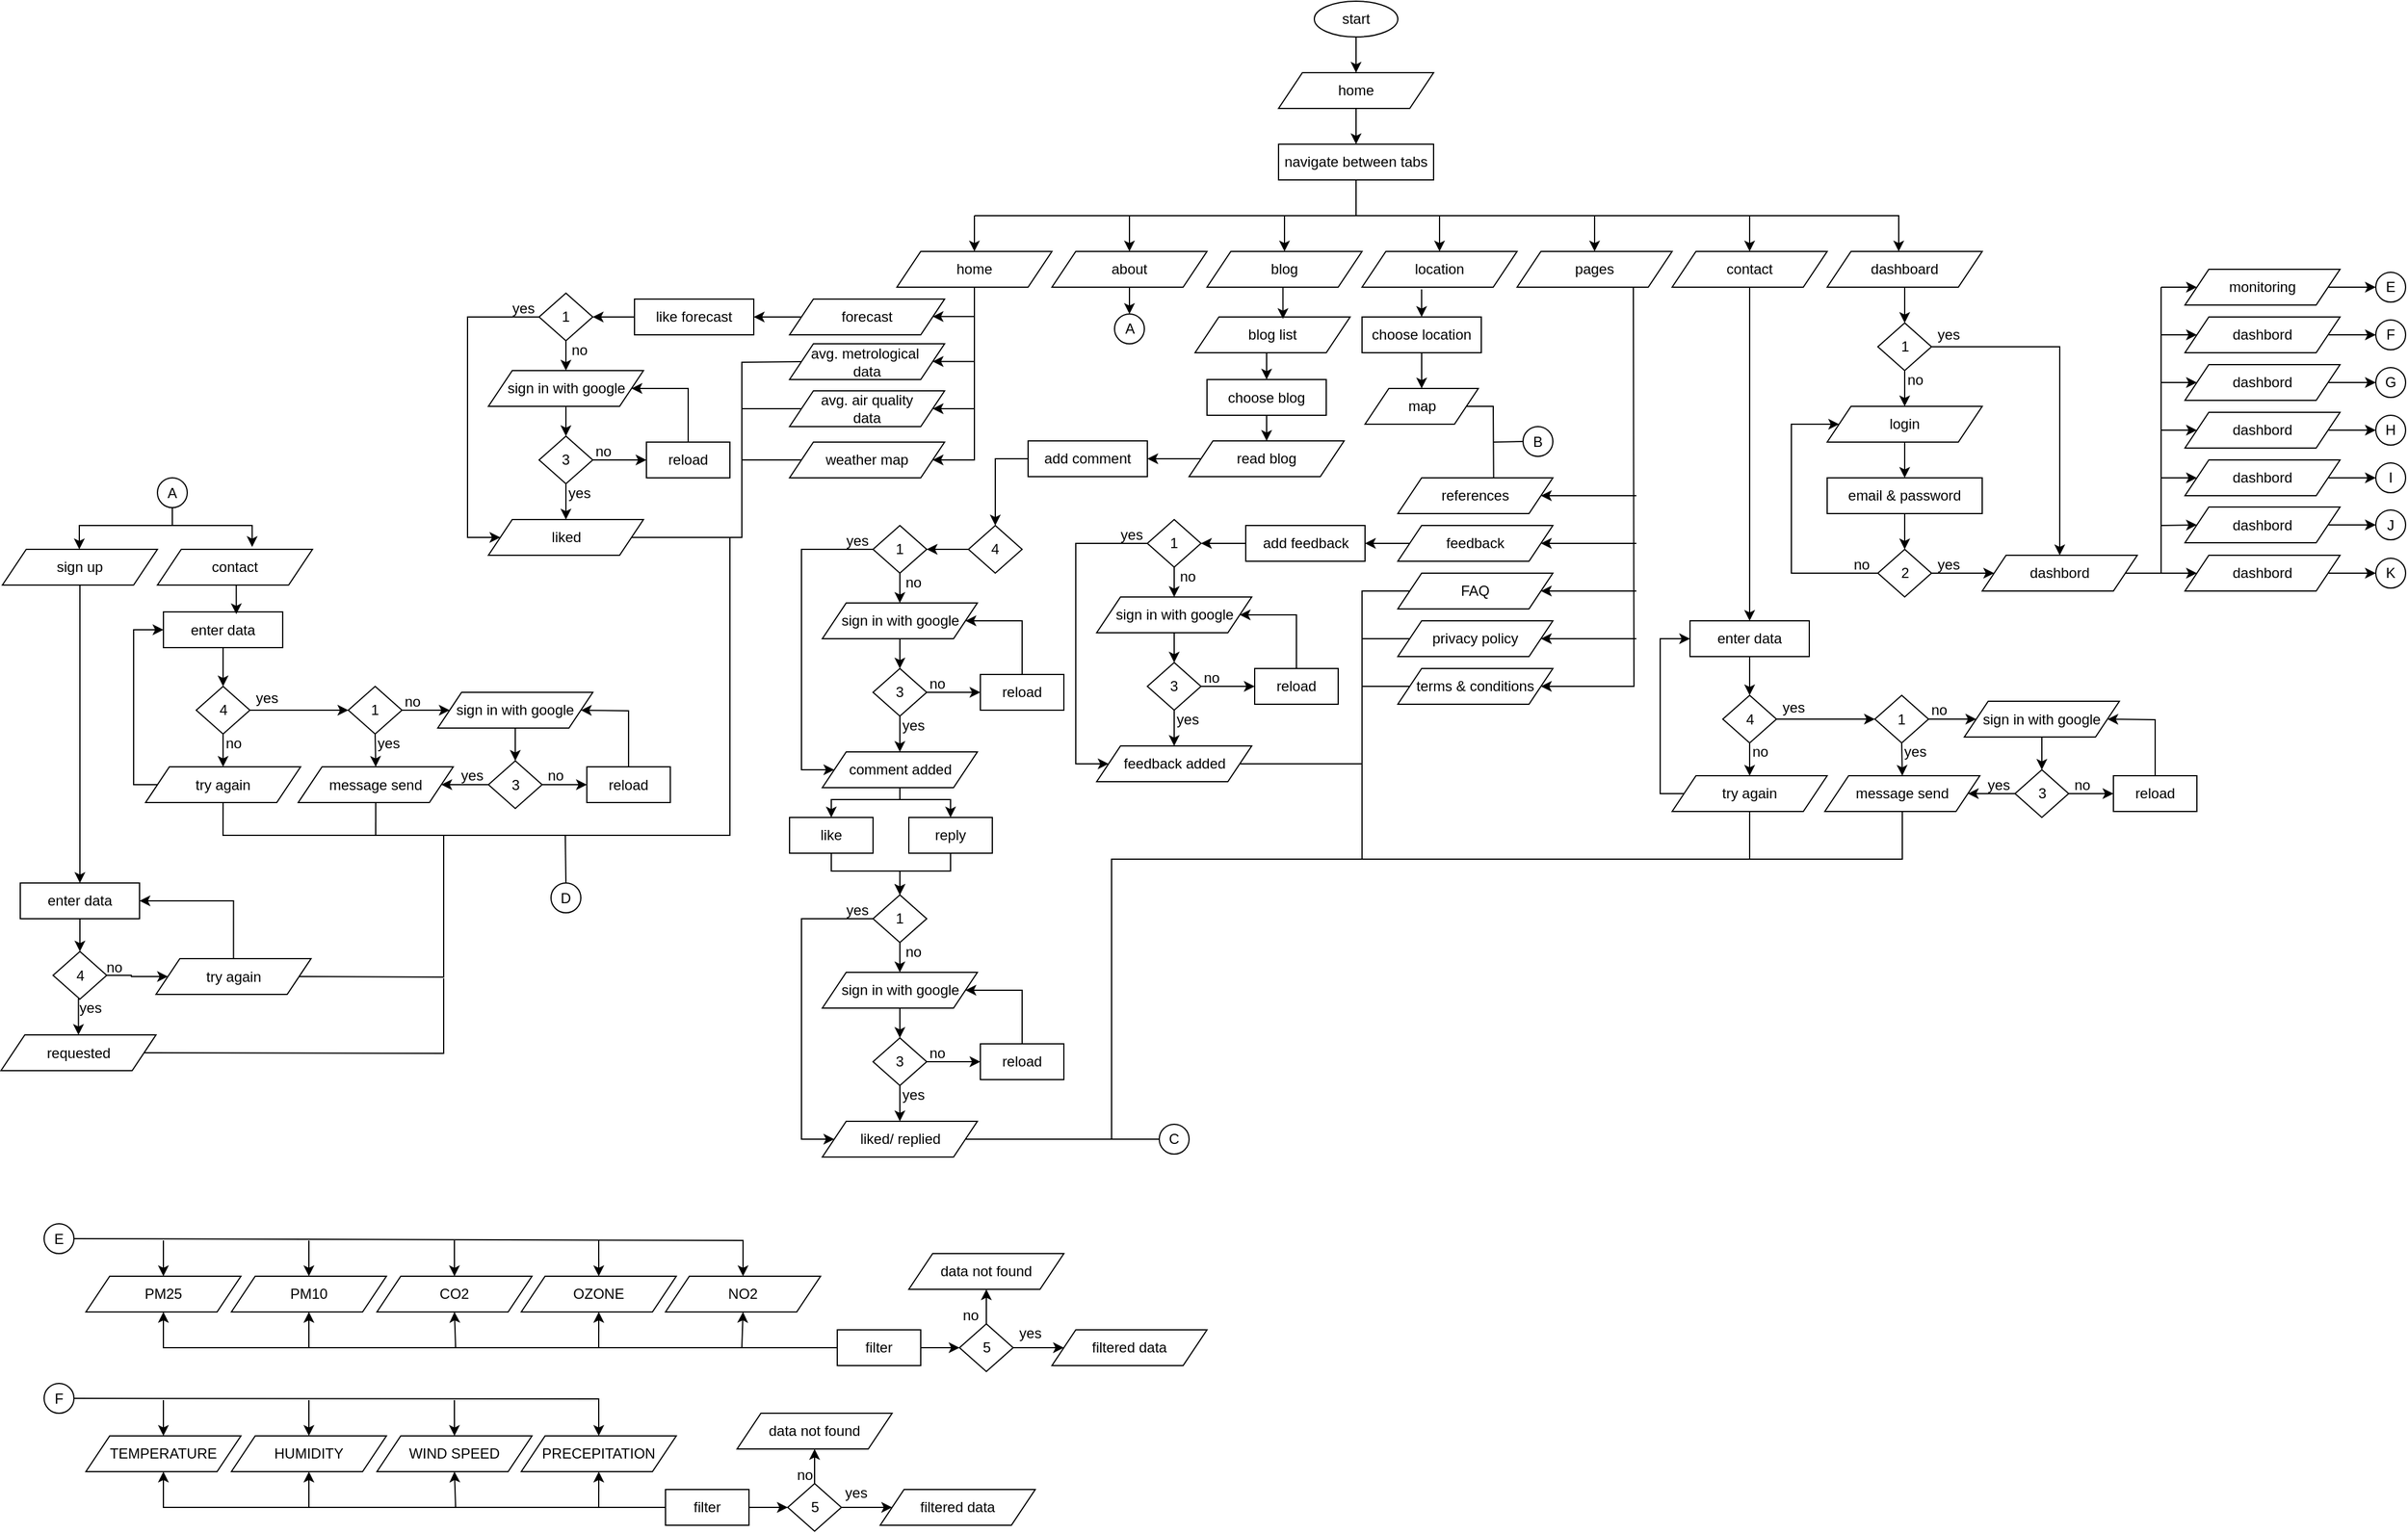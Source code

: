 <mxfile version="24.0.7" type="github">
  <diagram name="Page-1" id="dqzBqce6mkWaMILGolxg">
    <mxGraphModel dx="3474" dy="1400" grid="1" gridSize="10" guides="1" tooltips="1" connect="1" arrows="1" fold="1" page="1" pageScale="1" pageWidth="827" pageHeight="1169" math="0" shadow="0">
      <root>
        <mxCell id="0" />
        <mxCell id="1" parent="0" />
        <mxCell id="rmpbK_NkBcnPXk61O0qN-1" value="start" style="ellipse;whiteSpace=wrap;html=1;" parent="1" vertex="1">
          <mxGeometry x="370" width="70" height="30" as="geometry" />
        </mxCell>
        <mxCell id="rmpbK_NkBcnPXk61O0qN-2" value="home" style="shape=parallelogram;perimeter=parallelogramPerimeter;whiteSpace=wrap;html=1;fixedSize=1;" parent="1" vertex="1">
          <mxGeometry x="340" y="60" width="130" height="30" as="geometry" />
        </mxCell>
        <mxCell id="rmpbK_NkBcnPXk61O0qN-3" value="navigate between tabs" style="rounded=0;whiteSpace=wrap;html=1;" parent="1" vertex="1">
          <mxGeometry x="340" y="120" width="130" height="30" as="geometry" />
        </mxCell>
        <mxCell id="rmpbK_NkBcnPXk61O0qN-4" value="home" style="shape=parallelogram;perimeter=parallelogramPerimeter;whiteSpace=wrap;html=1;fixedSize=1;" parent="1" vertex="1">
          <mxGeometry x="20" y="210" width="130" height="30" as="geometry" />
        </mxCell>
        <mxCell id="rmpbK_NkBcnPXk61O0qN-209" style="edgeStyle=orthogonalEdgeStyle;rounded=0;orthogonalLoop=1;jettySize=auto;html=1;exitX=0.5;exitY=1;exitDx=0;exitDy=0;entryX=0.5;entryY=0;entryDx=0;entryDy=0;" parent="1" source="rmpbK_NkBcnPXk61O0qN-5" target="rmpbK_NkBcnPXk61O0qN-208" edge="1">
          <mxGeometry relative="1" as="geometry" />
        </mxCell>
        <mxCell id="rmpbK_NkBcnPXk61O0qN-5" value="about" style="shape=parallelogram;perimeter=parallelogramPerimeter;whiteSpace=wrap;html=1;fixedSize=1;" parent="1" vertex="1">
          <mxGeometry x="150" y="210" width="130" height="30" as="geometry" />
        </mxCell>
        <mxCell id="rmpbK_NkBcnPXk61O0qN-6" value="blog" style="shape=parallelogram;perimeter=parallelogramPerimeter;whiteSpace=wrap;html=1;fixedSize=1;" parent="1" vertex="1">
          <mxGeometry x="280" y="210" width="130" height="30" as="geometry" />
        </mxCell>
        <mxCell id="rmpbK_NkBcnPXk61O0qN-7" value="location" style="shape=parallelogram;perimeter=parallelogramPerimeter;whiteSpace=wrap;html=1;fixedSize=1;" parent="1" vertex="1">
          <mxGeometry x="410" y="210" width="130" height="30" as="geometry" />
        </mxCell>
        <mxCell id="rmpbK_NkBcnPXk61O0qN-8" value="pages" style="shape=parallelogram;perimeter=parallelogramPerimeter;whiteSpace=wrap;html=1;fixedSize=1;" parent="1" vertex="1">
          <mxGeometry x="540" y="210" width="130" height="30" as="geometry" />
        </mxCell>
        <mxCell id="rmpbK_NkBcnPXk61O0qN-9" value="contact" style="shape=parallelogram;perimeter=parallelogramPerimeter;whiteSpace=wrap;html=1;fixedSize=1;" parent="1" vertex="1">
          <mxGeometry x="670" y="210" width="130" height="30" as="geometry" />
        </mxCell>
        <mxCell id="rmpbK_NkBcnPXk61O0qN-10" value="dashboard" style="shape=parallelogram;perimeter=parallelogramPerimeter;whiteSpace=wrap;html=1;fixedSize=1;" parent="1" vertex="1">
          <mxGeometry x="800" y="210" width="130" height="30" as="geometry" />
        </mxCell>
        <mxCell id="rmpbK_NkBcnPXk61O0qN-11" value="1" style="rhombus;whiteSpace=wrap;html=1;" parent="1" vertex="1">
          <mxGeometry x="842.5" y="270" width="45" height="40" as="geometry" />
        </mxCell>
        <mxCell id="rmpbK_NkBcnPXk61O0qN-13" value="login" style="shape=parallelogram;perimeter=parallelogramPerimeter;whiteSpace=wrap;html=1;fixedSize=1;" parent="1" vertex="1">
          <mxGeometry x="800" y="340" width="130" height="30" as="geometry" />
        </mxCell>
        <mxCell id="rmpbK_NkBcnPXk61O0qN-14" value="email &amp;amp; password" style="rounded=0;whiteSpace=wrap;html=1;" parent="1" vertex="1">
          <mxGeometry x="800" y="400" width="130" height="30" as="geometry" />
        </mxCell>
        <mxCell id="rmpbK_NkBcnPXk61O0qN-15" value="2" style="rhombus;whiteSpace=wrap;html=1;" parent="1" vertex="1">
          <mxGeometry x="842.5" y="460" width="45" height="40" as="geometry" />
        </mxCell>
        <mxCell id="rmpbK_NkBcnPXk61O0qN-16" value="dashbord" style="shape=parallelogram;perimeter=parallelogramPerimeter;whiteSpace=wrap;html=1;fixedSize=1;" parent="1" vertex="1">
          <mxGeometry x="930" y="465" width="130" height="30" as="geometry" />
        </mxCell>
        <mxCell id="ZvxbgBWPpU1imsRM3yPm-9" style="edgeStyle=orthogonalEdgeStyle;rounded=0;orthogonalLoop=1;jettySize=auto;html=1;exitX=1;exitY=0.5;exitDx=0;exitDy=0;entryX=0;entryY=0.5;entryDx=0;entryDy=0;" edge="1" parent="1" source="rmpbK_NkBcnPXk61O0qN-17" target="ZvxbgBWPpU1imsRM3yPm-1">
          <mxGeometry relative="1" as="geometry" />
        </mxCell>
        <mxCell id="rmpbK_NkBcnPXk61O0qN-17" value="monitoring" style="shape=parallelogram;perimeter=parallelogramPerimeter;whiteSpace=wrap;html=1;fixedSize=1;" parent="1" vertex="1">
          <mxGeometry x="1100" y="225" width="130" height="30" as="geometry" />
        </mxCell>
        <mxCell id="ZvxbgBWPpU1imsRM3yPm-10" style="edgeStyle=orthogonalEdgeStyle;rounded=0;orthogonalLoop=1;jettySize=auto;html=1;exitX=1;exitY=0.5;exitDx=0;exitDy=0;entryX=0;entryY=0.5;entryDx=0;entryDy=0;" edge="1" parent="1" source="rmpbK_NkBcnPXk61O0qN-18" target="ZvxbgBWPpU1imsRM3yPm-2">
          <mxGeometry relative="1" as="geometry" />
        </mxCell>
        <mxCell id="rmpbK_NkBcnPXk61O0qN-18" value="dashbord" style="shape=parallelogram;perimeter=parallelogramPerimeter;whiteSpace=wrap;html=1;fixedSize=1;" parent="1" vertex="1">
          <mxGeometry x="1100" y="265" width="130" height="30" as="geometry" />
        </mxCell>
        <mxCell id="ZvxbgBWPpU1imsRM3yPm-11" style="edgeStyle=orthogonalEdgeStyle;rounded=0;orthogonalLoop=1;jettySize=auto;html=1;exitX=1;exitY=0.5;exitDx=0;exitDy=0;entryX=0;entryY=0.5;entryDx=0;entryDy=0;" edge="1" parent="1" source="rmpbK_NkBcnPXk61O0qN-19" target="ZvxbgBWPpU1imsRM3yPm-3">
          <mxGeometry relative="1" as="geometry" />
        </mxCell>
        <mxCell id="rmpbK_NkBcnPXk61O0qN-19" value="dashbord" style="shape=parallelogram;perimeter=parallelogramPerimeter;whiteSpace=wrap;html=1;fixedSize=1;" parent="1" vertex="1">
          <mxGeometry x="1100" y="305" width="130" height="30" as="geometry" />
        </mxCell>
        <mxCell id="ZvxbgBWPpU1imsRM3yPm-12" style="edgeStyle=orthogonalEdgeStyle;rounded=0;orthogonalLoop=1;jettySize=auto;html=1;exitX=1;exitY=0.5;exitDx=0;exitDy=0;entryX=0;entryY=0.5;entryDx=0;entryDy=0;" edge="1" parent="1" source="rmpbK_NkBcnPXk61O0qN-20" target="ZvxbgBWPpU1imsRM3yPm-4">
          <mxGeometry relative="1" as="geometry" />
        </mxCell>
        <mxCell id="rmpbK_NkBcnPXk61O0qN-20" value="dashbord" style="shape=parallelogram;perimeter=parallelogramPerimeter;whiteSpace=wrap;html=1;fixedSize=1;" parent="1" vertex="1">
          <mxGeometry x="1100" y="345" width="130" height="30" as="geometry" />
        </mxCell>
        <mxCell id="ZvxbgBWPpU1imsRM3yPm-13" style="edgeStyle=orthogonalEdgeStyle;rounded=0;orthogonalLoop=1;jettySize=auto;html=1;exitX=1;exitY=0.5;exitDx=0;exitDy=0;entryX=0;entryY=0.5;entryDx=0;entryDy=0;" edge="1" parent="1" source="rmpbK_NkBcnPXk61O0qN-21" target="ZvxbgBWPpU1imsRM3yPm-5">
          <mxGeometry relative="1" as="geometry" />
        </mxCell>
        <mxCell id="rmpbK_NkBcnPXk61O0qN-21" value="dashbord" style="shape=parallelogram;perimeter=parallelogramPerimeter;whiteSpace=wrap;html=1;fixedSize=1;" parent="1" vertex="1">
          <mxGeometry x="1100" y="385" width="130" height="30" as="geometry" />
        </mxCell>
        <mxCell id="ZvxbgBWPpU1imsRM3yPm-14" style="edgeStyle=orthogonalEdgeStyle;rounded=0;orthogonalLoop=1;jettySize=auto;html=1;exitX=1;exitY=0.5;exitDx=0;exitDy=0;entryX=0;entryY=0.5;entryDx=0;entryDy=0;" edge="1" parent="1" source="rmpbK_NkBcnPXk61O0qN-22" target="ZvxbgBWPpU1imsRM3yPm-6">
          <mxGeometry relative="1" as="geometry" />
        </mxCell>
        <mxCell id="rmpbK_NkBcnPXk61O0qN-22" value="dashbord" style="shape=parallelogram;perimeter=parallelogramPerimeter;whiteSpace=wrap;html=1;fixedSize=1;" parent="1" vertex="1">
          <mxGeometry x="1100" y="424.5" width="130" height="30" as="geometry" />
        </mxCell>
        <mxCell id="ZvxbgBWPpU1imsRM3yPm-15" style="edgeStyle=orthogonalEdgeStyle;rounded=0;orthogonalLoop=1;jettySize=auto;html=1;exitX=1;exitY=0.5;exitDx=0;exitDy=0;entryX=0;entryY=0.5;entryDx=0;entryDy=0;" edge="1" parent="1" source="rmpbK_NkBcnPXk61O0qN-23" target="ZvxbgBWPpU1imsRM3yPm-7">
          <mxGeometry relative="1" as="geometry" />
        </mxCell>
        <mxCell id="rmpbK_NkBcnPXk61O0qN-23" value="dashbord" style="shape=parallelogram;perimeter=parallelogramPerimeter;whiteSpace=wrap;html=1;fixedSize=1;" parent="1" vertex="1">
          <mxGeometry x="1100" y="465" width="130" height="30" as="geometry" />
        </mxCell>
        <mxCell id="rmpbK_NkBcnPXk61O0qN-24" value="" style="endArrow=classic;html=1;rounded=0;entryX=0;entryY=0.5;entryDx=0;entryDy=0;" parent="1" target="rmpbK_NkBcnPXk61O0qN-17" edge="1">
          <mxGeometry width="50" height="50" relative="1" as="geometry">
            <mxPoint x="1080" y="240" as="sourcePoint" />
            <mxPoint x="850" y="390" as="targetPoint" />
          </mxGeometry>
        </mxCell>
        <mxCell id="rmpbK_NkBcnPXk61O0qN-25" value="" style="endArrow=classic;html=1;rounded=0;entryX=0;entryY=0.5;entryDx=0;entryDy=0;" parent="1" target="rmpbK_NkBcnPXk61O0qN-18" edge="1">
          <mxGeometry width="50" height="50" relative="1" as="geometry">
            <mxPoint x="1080" y="280" as="sourcePoint" />
            <mxPoint x="1120" y="250" as="targetPoint" />
          </mxGeometry>
        </mxCell>
        <mxCell id="rmpbK_NkBcnPXk61O0qN-26" value="" style="endArrow=classic;html=1;rounded=0;entryX=0;entryY=0.5;entryDx=0;entryDy=0;" parent="1" target="rmpbK_NkBcnPXk61O0qN-19" edge="1">
          <mxGeometry width="50" height="50" relative="1" as="geometry">
            <mxPoint x="1080" y="320" as="sourcePoint" />
            <mxPoint x="1130" y="260" as="targetPoint" />
          </mxGeometry>
        </mxCell>
        <mxCell id="rmpbK_NkBcnPXk61O0qN-27" value="" style="endArrow=classic;html=1;rounded=0;entryX=0;entryY=0.5;entryDx=0;entryDy=0;" parent="1" target="rmpbK_NkBcnPXk61O0qN-20" edge="1">
          <mxGeometry width="50" height="50" relative="1" as="geometry">
            <mxPoint x="1080" y="360" as="sourcePoint" />
            <mxPoint x="1140" y="270" as="targetPoint" />
          </mxGeometry>
        </mxCell>
        <mxCell id="rmpbK_NkBcnPXk61O0qN-28" value="" style="endArrow=classic;html=1;rounded=0;entryX=0;entryY=0.5;entryDx=0;entryDy=0;" parent="1" target="rmpbK_NkBcnPXk61O0qN-21" edge="1">
          <mxGeometry width="50" height="50" relative="1" as="geometry">
            <mxPoint x="1080" y="400" as="sourcePoint" />
            <mxPoint x="1150" y="280" as="targetPoint" />
          </mxGeometry>
        </mxCell>
        <mxCell id="rmpbK_NkBcnPXk61O0qN-29" value="" style="endArrow=classic;html=1;rounded=0;entryX=0;entryY=0.5;entryDx=0;entryDy=0;" parent="1" target="rmpbK_NkBcnPXk61O0qN-22" edge="1">
          <mxGeometry width="50" height="50" relative="1" as="geometry">
            <mxPoint x="1080" y="440" as="sourcePoint" />
            <mxPoint x="1160" y="290" as="targetPoint" />
          </mxGeometry>
        </mxCell>
        <mxCell id="rmpbK_NkBcnPXk61O0qN-30" value="" style="endArrow=classic;html=1;rounded=0;entryX=0;entryY=0.5;entryDx=0;entryDy=0;exitX=1;exitY=0.5;exitDx=0;exitDy=0;" parent="1" source="rmpbK_NkBcnPXk61O0qN-16" target="rmpbK_NkBcnPXk61O0qN-23" edge="1">
          <mxGeometry width="50" height="50" relative="1" as="geometry">
            <mxPoint x="1140" y="300" as="sourcePoint" />
            <mxPoint x="1170" y="300" as="targetPoint" />
          </mxGeometry>
        </mxCell>
        <mxCell id="rmpbK_NkBcnPXk61O0qN-31" value="" style="endArrow=none;html=1;rounded=0;" parent="1" edge="1">
          <mxGeometry width="50" height="50" relative="1" as="geometry">
            <mxPoint x="1080" y="480" as="sourcePoint" />
            <mxPoint x="1080" y="240" as="targetPoint" />
          </mxGeometry>
        </mxCell>
        <mxCell id="rmpbK_NkBcnPXk61O0qN-32" value="" style="endArrow=classic;html=1;rounded=0;exitX=1;exitY=0.5;exitDx=0;exitDy=0;entryX=0;entryY=0.5;entryDx=0;entryDy=0;" parent="1" source="rmpbK_NkBcnPXk61O0qN-15" target="rmpbK_NkBcnPXk61O0qN-16" edge="1">
          <mxGeometry width="50" height="50" relative="1" as="geometry">
            <mxPoint x="800" y="320" as="sourcePoint" />
            <mxPoint x="850" y="270" as="targetPoint" />
          </mxGeometry>
        </mxCell>
        <mxCell id="rmpbK_NkBcnPXk61O0qN-33" value="" style="endArrow=classic;html=1;rounded=0;exitX=0;exitY=0.5;exitDx=0;exitDy=0;entryX=0;entryY=0.5;entryDx=0;entryDy=0;" parent="1" source="rmpbK_NkBcnPXk61O0qN-15" target="rmpbK_NkBcnPXk61O0qN-13" edge="1">
          <mxGeometry width="50" height="50" relative="1" as="geometry">
            <mxPoint x="800" y="320" as="sourcePoint" />
            <mxPoint x="850" y="270" as="targetPoint" />
            <Array as="points">
              <mxPoint x="770" y="480" />
              <mxPoint x="770" y="355" />
            </Array>
          </mxGeometry>
        </mxCell>
        <mxCell id="rmpbK_NkBcnPXk61O0qN-34" value="" style="endArrow=classic;html=1;rounded=0;exitX=1;exitY=0.5;exitDx=0;exitDy=0;entryX=0.5;entryY=0;entryDx=0;entryDy=0;" parent="1" source="rmpbK_NkBcnPXk61O0qN-11" target="rmpbK_NkBcnPXk61O0qN-16" edge="1">
          <mxGeometry width="50" height="50" relative="1" as="geometry">
            <mxPoint x="800" y="320" as="sourcePoint" />
            <mxPoint x="850" y="270" as="targetPoint" />
            <Array as="points">
              <mxPoint x="995" y="290" />
            </Array>
          </mxGeometry>
        </mxCell>
        <mxCell id="rmpbK_NkBcnPXk61O0qN-35" value="" style="endArrow=classic;html=1;rounded=0;entryX=0.5;entryY=0;entryDx=0;entryDy=0;exitX=0.5;exitY=1;exitDx=0;exitDy=0;" parent="1" source="rmpbK_NkBcnPXk61O0qN-11" target="rmpbK_NkBcnPXk61O0qN-13" edge="1">
          <mxGeometry width="50" height="50" relative="1" as="geometry">
            <mxPoint x="800" y="320" as="sourcePoint" />
            <mxPoint x="850" y="270" as="targetPoint" />
          </mxGeometry>
        </mxCell>
        <mxCell id="rmpbK_NkBcnPXk61O0qN-36" value="" style="endArrow=classic;html=1;rounded=0;exitX=0.5;exitY=1;exitDx=0;exitDy=0;entryX=0.5;entryY=0;entryDx=0;entryDy=0;" parent="1" source="rmpbK_NkBcnPXk61O0qN-13" target="rmpbK_NkBcnPXk61O0qN-14" edge="1">
          <mxGeometry width="50" height="50" relative="1" as="geometry">
            <mxPoint x="800" y="320" as="sourcePoint" />
            <mxPoint x="850" y="270" as="targetPoint" />
          </mxGeometry>
        </mxCell>
        <mxCell id="rmpbK_NkBcnPXk61O0qN-37" value="" style="endArrow=classic;html=1;rounded=0;exitX=0.5;exitY=1;exitDx=0;exitDy=0;entryX=0.5;entryY=0;entryDx=0;entryDy=0;" parent="1" source="rmpbK_NkBcnPXk61O0qN-14" target="rmpbK_NkBcnPXk61O0qN-15" edge="1">
          <mxGeometry width="50" height="50" relative="1" as="geometry">
            <mxPoint x="800" y="320" as="sourcePoint" />
            <mxPoint x="850" y="270" as="targetPoint" />
          </mxGeometry>
        </mxCell>
        <mxCell id="rmpbK_NkBcnPXk61O0qN-38" value="" style="endArrow=classic;html=1;rounded=0;entryX=0.5;entryY=0;entryDx=0;entryDy=0;exitX=0.5;exitY=1;exitDx=0;exitDy=0;" parent="1" source="rmpbK_NkBcnPXk61O0qN-10" target="rmpbK_NkBcnPXk61O0qN-11" edge="1">
          <mxGeometry width="50" height="50" relative="1" as="geometry">
            <mxPoint x="800" y="320" as="sourcePoint" />
            <mxPoint x="850" y="270" as="targetPoint" />
          </mxGeometry>
        </mxCell>
        <mxCell id="rmpbK_NkBcnPXk61O0qN-39" value="" style="endArrow=classic;html=1;rounded=0;entryX=0.5;entryY=0;entryDx=0;entryDy=0;" parent="1" edge="1">
          <mxGeometry width="50" height="50" relative="1" as="geometry">
            <mxPoint x="85" y="180" as="sourcePoint" />
            <mxPoint x="860" y="210" as="targetPoint" />
            <Array as="points">
              <mxPoint x="860" y="180" />
            </Array>
          </mxGeometry>
        </mxCell>
        <mxCell id="rmpbK_NkBcnPXk61O0qN-41" value="" style="endArrow=classic;html=1;rounded=0;entryX=0.5;entryY=0;entryDx=0;entryDy=0;" parent="1" target="rmpbK_NkBcnPXk61O0qN-4" edge="1">
          <mxGeometry width="50" height="50" relative="1" as="geometry">
            <mxPoint x="85" y="180" as="sourcePoint" />
            <mxPoint x="510" y="270" as="targetPoint" />
          </mxGeometry>
        </mxCell>
        <mxCell id="rmpbK_NkBcnPXk61O0qN-42" value="" style="endArrow=classic;html=1;rounded=0;entryX=0.5;entryY=0;entryDx=0;entryDy=0;" parent="1" target="rmpbK_NkBcnPXk61O0qN-5" edge="1">
          <mxGeometry width="50" height="50" relative="1" as="geometry">
            <mxPoint x="215" y="180" as="sourcePoint" />
            <mxPoint x="510" y="270" as="targetPoint" />
          </mxGeometry>
        </mxCell>
        <mxCell id="rmpbK_NkBcnPXk61O0qN-43" value="" style="endArrow=classic;html=1;rounded=0;entryX=0.5;entryY=0;entryDx=0;entryDy=0;" parent="1" target="rmpbK_NkBcnPXk61O0qN-6" edge="1">
          <mxGeometry width="50" height="50" relative="1" as="geometry">
            <mxPoint x="345" y="180" as="sourcePoint" />
            <mxPoint x="510" y="270" as="targetPoint" />
          </mxGeometry>
        </mxCell>
        <mxCell id="rmpbK_NkBcnPXk61O0qN-44" value="" style="endArrow=classic;html=1;rounded=0;entryX=0.5;entryY=0;entryDx=0;entryDy=0;" parent="1" target="rmpbK_NkBcnPXk61O0qN-7" edge="1">
          <mxGeometry width="50" height="50" relative="1" as="geometry">
            <mxPoint x="475" y="180" as="sourcePoint" />
            <mxPoint x="510" y="270" as="targetPoint" />
          </mxGeometry>
        </mxCell>
        <mxCell id="rmpbK_NkBcnPXk61O0qN-45" value="" style="endArrow=classic;html=1;rounded=0;entryX=0.5;entryY=0;entryDx=0;entryDy=0;" parent="1" target="rmpbK_NkBcnPXk61O0qN-8" edge="1">
          <mxGeometry width="50" height="50" relative="1" as="geometry">
            <mxPoint x="605" y="180" as="sourcePoint" />
            <mxPoint x="510" y="270" as="targetPoint" />
          </mxGeometry>
        </mxCell>
        <mxCell id="rmpbK_NkBcnPXk61O0qN-46" value="" style="endArrow=classic;html=1;rounded=0;entryX=0.5;entryY=0;entryDx=0;entryDy=0;" parent="1" target="rmpbK_NkBcnPXk61O0qN-9" edge="1">
          <mxGeometry width="50" height="50" relative="1" as="geometry">
            <mxPoint x="735" y="180" as="sourcePoint" />
            <mxPoint x="510" y="270" as="targetPoint" />
          </mxGeometry>
        </mxCell>
        <mxCell id="rmpbK_NkBcnPXk61O0qN-47" value="" style="endArrow=none;html=1;rounded=0;exitX=0.5;exitY=1;exitDx=0;exitDy=0;" parent="1" source="rmpbK_NkBcnPXk61O0qN-3" edge="1">
          <mxGeometry width="50" height="50" relative="1" as="geometry">
            <mxPoint x="460" y="320" as="sourcePoint" />
            <mxPoint x="405" y="180" as="targetPoint" />
          </mxGeometry>
        </mxCell>
        <mxCell id="rmpbK_NkBcnPXk61O0qN-48" value="" style="endArrow=classic;html=1;rounded=0;exitX=0.5;exitY=1;exitDx=0;exitDy=0;entryX=0.5;entryY=0;entryDx=0;entryDy=0;" parent="1" source="rmpbK_NkBcnPXk61O0qN-2" target="rmpbK_NkBcnPXk61O0qN-3" edge="1">
          <mxGeometry width="50" height="50" relative="1" as="geometry">
            <mxPoint x="460" y="90" as="sourcePoint" />
            <mxPoint x="510" y="40" as="targetPoint" />
          </mxGeometry>
        </mxCell>
        <mxCell id="rmpbK_NkBcnPXk61O0qN-49" value="" style="endArrow=classic;html=1;rounded=0;exitX=0.5;exitY=1;exitDx=0;exitDy=0;" parent="1" source="rmpbK_NkBcnPXk61O0qN-1" target="rmpbK_NkBcnPXk61O0qN-2" edge="1">
          <mxGeometry width="50" height="50" relative="1" as="geometry">
            <mxPoint x="460" y="90" as="sourcePoint" />
            <mxPoint x="510" y="40" as="targetPoint" />
          </mxGeometry>
        </mxCell>
        <mxCell id="rmpbK_NkBcnPXk61O0qN-50" value="yes" style="text;html=1;align=center;verticalAlign=middle;whiteSpace=wrap;rounded=0;" parent="1" vertex="1">
          <mxGeometry x="887.5" y="272.5" width="27.5" height="15" as="geometry" />
        </mxCell>
        <mxCell id="rmpbK_NkBcnPXk61O0qN-52" value="yes" style="text;html=1;align=center;verticalAlign=middle;whiteSpace=wrap;rounded=0;" parent="1" vertex="1">
          <mxGeometry x="887.5" y="465" width="27.5" height="15" as="geometry" />
        </mxCell>
        <mxCell id="rmpbK_NkBcnPXk61O0qN-53" value="no" style="text;html=1;align=center;verticalAlign=middle;whiteSpace=wrap;rounded=0;" parent="1" vertex="1">
          <mxGeometry x="860" y="310" width="27.5" height="15" as="geometry" />
        </mxCell>
        <mxCell id="rmpbK_NkBcnPXk61O0qN-55" value="no" style="text;html=1;align=center;verticalAlign=middle;whiteSpace=wrap;rounded=0;" parent="1" vertex="1">
          <mxGeometry x="815" y="465" width="27.5" height="15" as="geometry" />
        </mxCell>
        <mxCell id="rmpbK_NkBcnPXk61O0qN-56" value="choose location" style="rounded=0;whiteSpace=wrap;html=1;" parent="1" vertex="1">
          <mxGeometry x="410" y="265" width="100" height="30" as="geometry" />
        </mxCell>
        <mxCell id="rmpbK_NkBcnPXk61O0qN-58" value="map" style="shape=parallelogram;perimeter=parallelogramPerimeter;whiteSpace=wrap;html=1;fixedSize=1;" parent="1" vertex="1">
          <mxGeometry x="412.5" y="325" width="95" height="30" as="geometry" />
        </mxCell>
        <mxCell id="rmpbK_NkBcnPXk61O0qN-59" value="forecast" style="shape=parallelogram;perimeter=parallelogramPerimeter;whiteSpace=wrap;html=1;fixedSize=1;" parent="1" vertex="1">
          <mxGeometry x="-70" y="250" width="130" height="30" as="geometry" />
        </mxCell>
        <mxCell id="rmpbK_NkBcnPXk61O0qN-60" value="avg. metrological&amp;nbsp;&lt;div&gt;data&lt;/div&gt;" style="shape=parallelogram;perimeter=parallelogramPerimeter;whiteSpace=wrap;html=1;fixedSize=1;" parent="1" vertex="1">
          <mxGeometry x="-70" y="287.5" width="130" height="30" as="geometry" />
        </mxCell>
        <mxCell id="rmpbK_NkBcnPXk61O0qN-61" value="avg. air quality&lt;div&gt;data&lt;/div&gt;" style="shape=parallelogram;perimeter=parallelogramPerimeter;whiteSpace=wrap;html=1;fixedSize=1;" parent="1" vertex="1">
          <mxGeometry x="-70" y="327" width="130" height="30" as="geometry" />
        </mxCell>
        <mxCell id="rmpbK_NkBcnPXk61O0qN-62" value="weather map" style="shape=parallelogram;perimeter=parallelogramPerimeter;whiteSpace=wrap;html=1;fixedSize=1;" parent="1" vertex="1">
          <mxGeometry x="-70" y="370" width="130" height="30" as="geometry" />
        </mxCell>
        <mxCell id="rmpbK_NkBcnPXk61O0qN-63" value="" style="endArrow=classic;html=1;rounded=0;entryX=1;entryY=0.5;entryDx=0;entryDy=0;exitX=0.5;exitY=1;exitDx=0;exitDy=0;" parent="1" source="rmpbK_NkBcnPXk61O0qN-4" target="rmpbK_NkBcnPXk61O0qN-62" edge="1">
          <mxGeometry width="50" height="50" relative="1" as="geometry">
            <mxPoint x="50" y="330" as="sourcePoint" />
            <mxPoint x="100" y="280" as="targetPoint" />
            <Array as="points">
              <mxPoint x="85" y="385" />
            </Array>
          </mxGeometry>
        </mxCell>
        <mxCell id="rmpbK_NkBcnPXk61O0qN-65" value="" style="endArrow=classic;html=1;rounded=0;entryX=1;entryY=0.5;entryDx=0;entryDy=0;" parent="1" target="rmpbK_NkBcnPXk61O0qN-61" edge="1">
          <mxGeometry width="50" height="50" relative="1" as="geometry">
            <mxPoint x="85" y="342" as="sourcePoint" />
            <mxPoint x="115" y="310" as="targetPoint" />
          </mxGeometry>
        </mxCell>
        <mxCell id="rmpbK_NkBcnPXk61O0qN-66" value="" style="endArrow=classic;html=1;rounded=0;entryX=1;entryY=0.5;entryDx=0;entryDy=0;" parent="1" edge="1">
          <mxGeometry width="50" height="50" relative="1" as="geometry">
            <mxPoint x="85" y="302.34" as="sourcePoint" />
            <mxPoint x="50" y="302.34" as="targetPoint" />
          </mxGeometry>
        </mxCell>
        <mxCell id="rmpbK_NkBcnPXk61O0qN-67" value="" style="endArrow=classic;html=1;rounded=0;entryX=1;entryY=0.5;entryDx=0;entryDy=0;" parent="1" edge="1">
          <mxGeometry width="50" height="50" relative="1" as="geometry">
            <mxPoint x="85" y="264.68" as="sourcePoint" />
            <mxPoint x="50" y="264.68" as="targetPoint" />
          </mxGeometry>
        </mxCell>
        <mxCell id="rmpbK_NkBcnPXk61O0qN-68" value="like forecast" style="rounded=0;whiteSpace=wrap;html=1;" parent="1" vertex="1">
          <mxGeometry x="-200" y="250" width="100" height="30" as="geometry" />
        </mxCell>
        <mxCell id="rmpbK_NkBcnPXk61O0qN-69" value="1" style="rhombus;whiteSpace=wrap;html=1;" parent="1" vertex="1">
          <mxGeometry x="-280" y="245" width="45" height="40" as="geometry" />
        </mxCell>
        <mxCell id="rmpbK_NkBcnPXk61O0qN-70" value="sign in with google" style="shape=parallelogram;perimeter=parallelogramPerimeter;whiteSpace=wrap;html=1;fixedSize=1;" parent="1" vertex="1">
          <mxGeometry x="-322.5" y="310" width="130" height="30" as="geometry" />
        </mxCell>
        <mxCell id="rmpbK_NkBcnPXk61O0qN-71" value="3" style="rhombus;whiteSpace=wrap;html=1;" parent="1" vertex="1">
          <mxGeometry x="-280" y="365" width="45" height="40" as="geometry" />
        </mxCell>
        <mxCell id="rmpbK_NkBcnPXk61O0qN-72" value="reload" style="rounded=0;whiteSpace=wrap;html=1;" parent="1" vertex="1">
          <mxGeometry x="-190" y="370" width="70" height="30" as="geometry" />
        </mxCell>
        <mxCell id="rmpbK_NkBcnPXk61O0qN-73" value="liked" style="shape=parallelogram;perimeter=parallelogramPerimeter;whiteSpace=wrap;html=1;fixedSize=1;" parent="1" vertex="1">
          <mxGeometry x="-322.5" y="435" width="130" height="30" as="geometry" />
        </mxCell>
        <mxCell id="rmpbK_NkBcnPXk61O0qN-74" value="" style="endArrow=classic;html=1;rounded=0;entryX=1;entryY=0.5;entryDx=0;entryDy=0;exitX=0;exitY=0.5;exitDx=0;exitDy=0;" parent="1" source="rmpbK_NkBcnPXk61O0qN-59" target="rmpbK_NkBcnPXk61O0qN-68" edge="1">
          <mxGeometry width="50" height="50" relative="1" as="geometry">
            <mxPoint x="-30" y="420" as="sourcePoint" />
            <mxPoint x="20" y="370" as="targetPoint" />
          </mxGeometry>
        </mxCell>
        <mxCell id="rmpbK_NkBcnPXk61O0qN-75" value="" style="endArrow=classic;html=1;rounded=0;exitX=0;exitY=0.5;exitDx=0;exitDy=0;entryX=1;entryY=0.5;entryDx=0;entryDy=0;" parent="1" source="rmpbK_NkBcnPXk61O0qN-68" target="rmpbK_NkBcnPXk61O0qN-69" edge="1">
          <mxGeometry width="50" height="50" relative="1" as="geometry">
            <mxPoint x="-120" y="350" as="sourcePoint" />
            <mxPoint x="-70" y="300" as="targetPoint" />
          </mxGeometry>
        </mxCell>
        <mxCell id="rmpbK_NkBcnPXk61O0qN-76" value="" style="endArrow=classic;html=1;rounded=0;exitX=0.5;exitY=1;exitDx=0;exitDy=0;entryX=0.5;entryY=0;entryDx=0;entryDy=0;" parent="1" source="rmpbK_NkBcnPXk61O0qN-69" target="rmpbK_NkBcnPXk61O0qN-70" edge="1">
          <mxGeometry width="50" height="50" relative="1" as="geometry">
            <mxPoint x="-120" y="350" as="sourcePoint" />
            <mxPoint x="-70" y="300" as="targetPoint" />
          </mxGeometry>
        </mxCell>
        <mxCell id="rmpbK_NkBcnPXk61O0qN-77" value="" style="endArrow=classic;html=1;rounded=0;exitX=0.5;exitY=1;exitDx=0;exitDy=0;entryX=0.5;entryY=0;entryDx=0;entryDy=0;" parent="1" source="rmpbK_NkBcnPXk61O0qN-70" target="rmpbK_NkBcnPXk61O0qN-71" edge="1">
          <mxGeometry width="50" height="50" relative="1" as="geometry">
            <mxPoint x="-120" y="350" as="sourcePoint" />
            <mxPoint x="-70" y="300" as="targetPoint" />
          </mxGeometry>
        </mxCell>
        <mxCell id="rmpbK_NkBcnPXk61O0qN-78" value="" style="endArrow=classic;html=1;rounded=0;exitX=0.5;exitY=1;exitDx=0;exitDy=0;" parent="1" source="rmpbK_NkBcnPXk61O0qN-71" target="rmpbK_NkBcnPXk61O0qN-73" edge="1">
          <mxGeometry width="50" height="50" relative="1" as="geometry">
            <mxPoint x="-120" y="350" as="sourcePoint" />
            <mxPoint x="-70" y="300" as="targetPoint" />
          </mxGeometry>
        </mxCell>
        <mxCell id="rmpbK_NkBcnPXk61O0qN-79" value="" style="endArrow=classic;html=1;rounded=0;exitX=1;exitY=0.5;exitDx=0;exitDy=0;entryX=0;entryY=0.5;entryDx=0;entryDy=0;" parent="1" source="rmpbK_NkBcnPXk61O0qN-71" target="rmpbK_NkBcnPXk61O0qN-72" edge="1">
          <mxGeometry width="50" height="50" relative="1" as="geometry">
            <mxPoint x="-120" y="350" as="sourcePoint" />
            <mxPoint x="-70" y="300" as="targetPoint" />
          </mxGeometry>
        </mxCell>
        <mxCell id="rmpbK_NkBcnPXk61O0qN-80" value="" style="endArrow=classic;html=1;rounded=0;exitX=0.5;exitY=0;exitDx=0;exitDy=0;entryX=1;entryY=0.5;entryDx=0;entryDy=0;" parent="1" source="rmpbK_NkBcnPXk61O0qN-72" target="rmpbK_NkBcnPXk61O0qN-70" edge="1">
          <mxGeometry width="50" height="50" relative="1" as="geometry">
            <mxPoint x="-120" y="350" as="sourcePoint" />
            <mxPoint x="-70" y="300" as="targetPoint" />
            <Array as="points">
              <mxPoint x="-155" y="325" />
            </Array>
          </mxGeometry>
        </mxCell>
        <mxCell id="rmpbK_NkBcnPXk61O0qN-81" value="" style="endArrow=classic;html=1;rounded=0;exitX=0;exitY=0.5;exitDx=0;exitDy=0;entryX=0;entryY=0.5;entryDx=0;entryDy=0;" parent="1" source="rmpbK_NkBcnPXk61O0qN-69" target="rmpbK_NkBcnPXk61O0qN-73" edge="1">
          <mxGeometry width="50" height="50" relative="1" as="geometry">
            <mxPoint x="-120" y="350" as="sourcePoint" />
            <mxPoint x="-70" y="300" as="targetPoint" />
            <Array as="points">
              <mxPoint x="-340" y="265" />
              <mxPoint x="-340" y="450" />
            </Array>
          </mxGeometry>
        </mxCell>
        <mxCell id="rmpbK_NkBcnPXk61O0qN-82" value="" style="endArrow=classic;html=1;rounded=0;exitX=0.384;exitY=1.063;exitDx=0;exitDy=0;exitPerimeter=0;" parent="1" source="rmpbK_NkBcnPXk61O0qN-7" target="rmpbK_NkBcnPXk61O0qN-56" edge="1">
          <mxGeometry width="50" height="50" relative="1" as="geometry">
            <mxPoint x="440" y="360" as="sourcePoint" />
            <mxPoint x="490" y="310" as="targetPoint" />
          </mxGeometry>
        </mxCell>
        <mxCell id="rmpbK_NkBcnPXk61O0qN-83" value="" style="endArrow=classic;html=1;rounded=0;exitX=0.5;exitY=1;exitDx=0;exitDy=0;entryX=0.5;entryY=0;entryDx=0;entryDy=0;" parent="1" source="rmpbK_NkBcnPXk61O0qN-56" target="rmpbK_NkBcnPXk61O0qN-58" edge="1">
          <mxGeometry width="50" height="50" relative="1" as="geometry">
            <mxPoint x="440" y="360" as="sourcePoint" />
            <mxPoint x="490" y="310" as="targetPoint" />
          </mxGeometry>
        </mxCell>
        <mxCell id="rmpbK_NkBcnPXk61O0qN-84" value="yes" style="text;html=1;align=center;verticalAlign=middle;whiteSpace=wrap;rounded=0;" parent="1" vertex="1">
          <mxGeometry x="-307.5" y="250" width="27.5" height="15" as="geometry" />
        </mxCell>
        <mxCell id="rmpbK_NkBcnPXk61O0qN-85" value="yes" style="text;html=1;align=center;verticalAlign=middle;whiteSpace=wrap;rounded=0;" parent="1" vertex="1">
          <mxGeometry x="-260" y="405" width="27.5" height="15" as="geometry" />
        </mxCell>
        <mxCell id="rmpbK_NkBcnPXk61O0qN-86" value="no" style="text;html=1;align=center;verticalAlign=middle;whiteSpace=wrap;rounded=0;" parent="1" vertex="1">
          <mxGeometry x="-260" y="285" width="27.5" height="15" as="geometry" />
        </mxCell>
        <mxCell id="rmpbK_NkBcnPXk61O0qN-87" value="no" style="text;html=1;align=center;verticalAlign=middle;whiteSpace=wrap;rounded=0;" parent="1" vertex="1">
          <mxGeometry x="-240" y="370" width="27.5" height="15" as="geometry" />
        </mxCell>
        <mxCell id="rmpbK_NkBcnPXk61O0qN-88" value="references" style="shape=parallelogram;perimeter=parallelogramPerimeter;whiteSpace=wrap;html=1;fixedSize=1;" parent="1" vertex="1">
          <mxGeometry x="440" y="400" width="130" height="30" as="geometry" />
        </mxCell>
        <mxCell id="rmpbK_NkBcnPXk61O0qN-89" value="feedback" style="shape=parallelogram;perimeter=parallelogramPerimeter;whiteSpace=wrap;html=1;fixedSize=1;" parent="1" vertex="1">
          <mxGeometry x="440" y="440" width="130" height="30" as="geometry" />
        </mxCell>
        <mxCell id="rmpbK_NkBcnPXk61O0qN-90" value="FAQ" style="shape=parallelogram;perimeter=parallelogramPerimeter;whiteSpace=wrap;html=1;fixedSize=1;" parent="1" vertex="1">
          <mxGeometry x="440" y="480" width="130" height="30" as="geometry" />
        </mxCell>
        <mxCell id="rmpbK_NkBcnPXk61O0qN-91" value="privacy policy" style="shape=parallelogram;perimeter=parallelogramPerimeter;whiteSpace=wrap;html=1;fixedSize=1;" parent="1" vertex="1">
          <mxGeometry x="440" y="520" width="130" height="30" as="geometry" />
        </mxCell>
        <mxCell id="rmpbK_NkBcnPXk61O0qN-92" value="terms &amp;amp; conditions" style="shape=parallelogram;perimeter=parallelogramPerimeter;whiteSpace=wrap;html=1;fixedSize=1;" parent="1" vertex="1">
          <mxGeometry x="440" y="560" width="130" height="30" as="geometry" />
        </mxCell>
        <mxCell id="rmpbK_NkBcnPXk61O0qN-93" value="" style="endArrow=classic;html=1;rounded=0;exitX=0.75;exitY=1;exitDx=0;exitDy=0;entryX=1;entryY=0.5;entryDx=0;entryDy=0;" parent="1" source="rmpbK_NkBcnPXk61O0qN-8" target="rmpbK_NkBcnPXk61O0qN-92" edge="1">
          <mxGeometry width="50" height="50" relative="1" as="geometry">
            <mxPoint x="350" y="460" as="sourcePoint" />
            <mxPoint x="400" y="410" as="targetPoint" />
            <Array as="points">
              <mxPoint x="638" y="575" />
            </Array>
          </mxGeometry>
        </mxCell>
        <mxCell id="rmpbK_NkBcnPXk61O0qN-94" value="" style="endArrow=classic;html=1;rounded=0;entryX=1;entryY=0.5;entryDx=0;entryDy=0;" parent="1" target="rmpbK_NkBcnPXk61O0qN-91" edge="1">
          <mxGeometry width="50" height="50" relative="1" as="geometry">
            <mxPoint x="640" y="535" as="sourcePoint" />
            <mxPoint x="620" y="460" as="targetPoint" />
          </mxGeometry>
        </mxCell>
        <mxCell id="rmpbK_NkBcnPXk61O0qN-95" value="" style="endArrow=classic;html=1;rounded=0;entryX=1;entryY=0.5;entryDx=0;entryDy=0;" parent="1" target="rmpbK_NkBcnPXk61O0qN-90" edge="1">
          <mxGeometry width="50" height="50" relative="1" as="geometry">
            <mxPoint x="640" y="495" as="sourcePoint" />
            <mxPoint x="620" y="460" as="targetPoint" />
          </mxGeometry>
        </mxCell>
        <mxCell id="rmpbK_NkBcnPXk61O0qN-96" value="" style="endArrow=classic;html=1;rounded=0;entryX=1;entryY=0.5;entryDx=0;entryDy=0;" parent="1" target="rmpbK_NkBcnPXk61O0qN-89" edge="1">
          <mxGeometry width="50" height="50" relative="1" as="geometry">
            <mxPoint x="640" y="455" as="sourcePoint" />
            <mxPoint x="620" y="460" as="targetPoint" />
          </mxGeometry>
        </mxCell>
        <mxCell id="rmpbK_NkBcnPXk61O0qN-97" value="" style="endArrow=classic;html=1;rounded=0;entryX=1;entryY=0.5;entryDx=0;entryDy=0;" parent="1" target="rmpbK_NkBcnPXk61O0qN-88" edge="1">
          <mxGeometry width="50" height="50" relative="1" as="geometry">
            <mxPoint x="640" y="415" as="sourcePoint" />
            <mxPoint x="620" y="460" as="targetPoint" />
          </mxGeometry>
        </mxCell>
        <mxCell id="rmpbK_NkBcnPXk61O0qN-98" value="add feedback" style="rounded=0;whiteSpace=wrap;html=1;" parent="1" vertex="1">
          <mxGeometry x="312.5" y="440" width="100" height="30" as="geometry" />
        </mxCell>
        <mxCell id="rmpbK_NkBcnPXk61O0qN-115" value="1" style="rhombus;whiteSpace=wrap;html=1;" parent="1" vertex="1">
          <mxGeometry x="230" y="435" width="45" height="40" as="geometry" />
        </mxCell>
        <mxCell id="rmpbK_NkBcnPXk61O0qN-116" value="sign in with google" style="shape=parallelogram;perimeter=parallelogramPerimeter;whiteSpace=wrap;html=1;fixedSize=1;" parent="1" vertex="1">
          <mxGeometry x="187.5" y="500" width="130" height="30" as="geometry" />
        </mxCell>
        <mxCell id="rmpbK_NkBcnPXk61O0qN-117" value="3" style="rhombus;whiteSpace=wrap;html=1;" parent="1" vertex="1">
          <mxGeometry x="230" y="555" width="45" height="40" as="geometry" />
        </mxCell>
        <mxCell id="rmpbK_NkBcnPXk61O0qN-118" value="reload" style="rounded=0;whiteSpace=wrap;html=1;" parent="1" vertex="1">
          <mxGeometry x="320" y="560" width="70" height="30" as="geometry" />
        </mxCell>
        <mxCell id="rmpbK_NkBcnPXk61O0qN-119" value="feedback added" style="shape=parallelogram;perimeter=parallelogramPerimeter;whiteSpace=wrap;html=1;fixedSize=1;" parent="1" vertex="1">
          <mxGeometry x="187.5" y="625" width="130" height="30" as="geometry" />
        </mxCell>
        <mxCell id="rmpbK_NkBcnPXk61O0qN-120" value="" style="endArrow=classic;html=1;rounded=0;exitX=0;exitY=0.5;exitDx=0;exitDy=0;entryX=1;entryY=0.5;entryDx=0;entryDy=0;" parent="1" source="rmpbK_NkBcnPXk61O0qN-98" target="rmpbK_NkBcnPXk61O0qN-115" edge="1">
          <mxGeometry width="50" height="50" relative="1" as="geometry">
            <mxPoint x="310" y="455" as="sourcePoint" />
            <mxPoint x="440" y="490" as="targetPoint" />
          </mxGeometry>
        </mxCell>
        <mxCell id="rmpbK_NkBcnPXk61O0qN-121" value="" style="endArrow=classic;html=1;rounded=0;exitX=0.5;exitY=1;exitDx=0;exitDy=0;entryX=0.5;entryY=0;entryDx=0;entryDy=0;" parent="1" source="rmpbK_NkBcnPXk61O0qN-115" target="rmpbK_NkBcnPXk61O0qN-116" edge="1">
          <mxGeometry width="50" height="50" relative="1" as="geometry">
            <mxPoint x="390" y="540" as="sourcePoint" />
            <mxPoint x="440" y="490" as="targetPoint" />
          </mxGeometry>
        </mxCell>
        <mxCell id="rmpbK_NkBcnPXk61O0qN-122" value="" style="endArrow=classic;html=1;rounded=0;exitX=0.5;exitY=1;exitDx=0;exitDy=0;entryX=0.5;entryY=0;entryDx=0;entryDy=0;" parent="1" source="rmpbK_NkBcnPXk61O0qN-116" target="rmpbK_NkBcnPXk61O0qN-117" edge="1">
          <mxGeometry width="50" height="50" relative="1" as="geometry">
            <mxPoint x="390" y="540" as="sourcePoint" />
            <mxPoint x="440" y="490" as="targetPoint" />
          </mxGeometry>
        </mxCell>
        <mxCell id="rmpbK_NkBcnPXk61O0qN-123" value="" style="endArrow=classic;html=1;rounded=0;exitX=0.5;exitY=1;exitDx=0;exitDy=0;" parent="1" source="rmpbK_NkBcnPXk61O0qN-117" target="rmpbK_NkBcnPXk61O0qN-119" edge="1">
          <mxGeometry width="50" height="50" relative="1" as="geometry">
            <mxPoint x="390" y="540" as="sourcePoint" />
            <mxPoint x="440" y="490" as="targetPoint" />
          </mxGeometry>
        </mxCell>
        <mxCell id="rmpbK_NkBcnPXk61O0qN-124" value="" style="endArrow=classic;html=1;rounded=0;exitX=1;exitY=0.5;exitDx=0;exitDy=0;entryX=0;entryY=0.5;entryDx=0;entryDy=0;" parent="1" source="rmpbK_NkBcnPXk61O0qN-117" target="rmpbK_NkBcnPXk61O0qN-118" edge="1">
          <mxGeometry width="50" height="50" relative="1" as="geometry">
            <mxPoint x="390" y="540" as="sourcePoint" />
            <mxPoint x="440" y="490" as="targetPoint" />
          </mxGeometry>
        </mxCell>
        <mxCell id="rmpbK_NkBcnPXk61O0qN-125" value="" style="endArrow=classic;html=1;rounded=0;exitX=0.5;exitY=0;exitDx=0;exitDy=0;entryX=1;entryY=0.5;entryDx=0;entryDy=0;" parent="1" source="rmpbK_NkBcnPXk61O0qN-118" target="rmpbK_NkBcnPXk61O0qN-116" edge="1">
          <mxGeometry width="50" height="50" relative="1" as="geometry">
            <mxPoint x="390" y="540" as="sourcePoint" />
            <mxPoint x="440" y="490" as="targetPoint" />
            <Array as="points">
              <mxPoint x="355" y="515" />
            </Array>
          </mxGeometry>
        </mxCell>
        <mxCell id="rmpbK_NkBcnPXk61O0qN-126" value="" style="endArrow=classic;html=1;rounded=0;exitX=0;exitY=0.5;exitDx=0;exitDy=0;entryX=0;entryY=0.5;entryDx=0;entryDy=0;" parent="1" source="rmpbK_NkBcnPXk61O0qN-115" target="rmpbK_NkBcnPXk61O0qN-119" edge="1">
          <mxGeometry width="50" height="50" relative="1" as="geometry">
            <mxPoint x="390" y="540" as="sourcePoint" />
            <mxPoint x="440" y="490" as="targetPoint" />
            <Array as="points">
              <mxPoint x="170" y="455" />
              <mxPoint x="170" y="640" />
            </Array>
          </mxGeometry>
        </mxCell>
        <mxCell id="rmpbK_NkBcnPXk61O0qN-127" value="yes" style="text;html=1;align=center;verticalAlign=middle;whiteSpace=wrap;rounded=0;" parent="1" vertex="1">
          <mxGeometry x="202.5" y="440" width="27.5" height="15" as="geometry" />
        </mxCell>
        <mxCell id="rmpbK_NkBcnPXk61O0qN-128" value="yes" style="text;html=1;align=center;verticalAlign=middle;whiteSpace=wrap;rounded=0;" parent="1" vertex="1">
          <mxGeometry x="250" y="595" width="27.5" height="15" as="geometry" />
        </mxCell>
        <mxCell id="rmpbK_NkBcnPXk61O0qN-129" value="no" style="text;html=1;align=center;verticalAlign=middle;whiteSpace=wrap;rounded=0;" parent="1" vertex="1">
          <mxGeometry x="250" y="475" width="27.5" height="15" as="geometry" />
        </mxCell>
        <mxCell id="rmpbK_NkBcnPXk61O0qN-130" value="no" style="text;html=1;align=center;verticalAlign=middle;whiteSpace=wrap;rounded=0;" parent="1" vertex="1">
          <mxGeometry x="270" y="560" width="27.5" height="15" as="geometry" />
        </mxCell>
        <mxCell id="rmpbK_NkBcnPXk61O0qN-131" value="" style="endArrow=classic;html=1;rounded=0;entryX=1;entryY=0.5;entryDx=0;entryDy=0;exitX=0;exitY=0.5;exitDx=0;exitDy=0;" parent="1" source="rmpbK_NkBcnPXk61O0qN-89" target="rmpbK_NkBcnPXk61O0qN-98" edge="1">
          <mxGeometry width="50" height="50" relative="1" as="geometry">
            <mxPoint x="340" y="530" as="sourcePoint" />
            <mxPoint x="390" y="480" as="targetPoint" />
          </mxGeometry>
        </mxCell>
        <mxCell id="rmpbK_NkBcnPXk61O0qN-132" value="enter data" style="rounded=0;whiteSpace=wrap;html=1;" parent="1" vertex="1">
          <mxGeometry x="685" y="520" width="100" height="30" as="geometry" />
        </mxCell>
        <mxCell id="rmpbK_NkBcnPXk61O0qN-133" value="" style="endArrow=classic;html=1;rounded=0;exitX=0.5;exitY=1;exitDx=0;exitDy=0;entryX=0.5;entryY=0;entryDx=0;entryDy=0;" parent="1" source="rmpbK_NkBcnPXk61O0qN-9" target="rmpbK_NkBcnPXk61O0qN-132" edge="1">
          <mxGeometry width="50" height="50" relative="1" as="geometry">
            <mxPoint x="680" y="400" as="sourcePoint" />
            <mxPoint x="730" y="350" as="targetPoint" />
          </mxGeometry>
        </mxCell>
        <mxCell id="rmpbK_NkBcnPXk61O0qN-137" style="edgeStyle=orthogonalEdgeStyle;rounded=0;orthogonalLoop=1;jettySize=auto;html=1;exitX=0.5;exitY=1;exitDx=0;exitDy=0;entryX=0.5;entryY=0;entryDx=0;entryDy=0;" parent="1" source="rmpbK_NkBcnPXk61O0qN-134" target="rmpbK_NkBcnPXk61O0qN-136" edge="1">
          <mxGeometry relative="1" as="geometry" />
        </mxCell>
        <mxCell id="rmpbK_NkBcnPXk61O0qN-145" style="edgeStyle=orthogonalEdgeStyle;rounded=0;orthogonalLoop=1;jettySize=auto;html=1;exitX=1;exitY=0.5;exitDx=0;exitDy=0;entryX=0;entryY=0.5;entryDx=0;entryDy=0;" parent="1" source="rmpbK_NkBcnPXk61O0qN-134" target="rmpbK_NkBcnPXk61O0qN-139" edge="1">
          <mxGeometry relative="1" as="geometry" />
        </mxCell>
        <mxCell id="rmpbK_NkBcnPXk61O0qN-134" value="4" style="rhombus;whiteSpace=wrap;html=1;" parent="1" vertex="1">
          <mxGeometry x="712.5" y="582.5" width="45" height="40" as="geometry" />
        </mxCell>
        <mxCell id="rmpbK_NkBcnPXk61O0qN-135" value="" style="endArrow=classic;html=1;rounded=0;exitX=0.5;exitY=1;exitDx=0;exitDy=0;entryX=0.5;entryY=0;entryDx=0;entryDy=0;" parent="1" source="rmpbK_NkBcnPXk61O0qN-132" target="rmpbK_NkBcnPXk61O0qN-134" edge="1">
          <mxGeometry width="50" height="50" relative="1" as="geometry">
            <mxPoint x="680" y="490" as="sourcePoint" />
            <mxPoint x="730" y="440" as="targetPoint" />
          </mxGeometry>
        </mxCell>
        <mxCell id="rmpbK_NkBcnPXk61O0qN-138" style="edgeStyle=orthogonalEdgeStyle;rounded=0;orthogonalLoop=1;jettySize=auto;html=1;exitX=0;exitY=0.5;exitDx=0;exitDy=0;entryX=0;entryY=0.5;entryDx=0;entryDy=0;" parent="1" source="rmpbK_NkBcnPXk61O0qN-136" target="rmpbK_NkBcnPXk61O0qN-132" edge="1">
          <mxGeometry relative="1" as="geometry">
            <Array as="points">
              <mxPoint x="660" y="665" />
              <mxPoint x="660" y="535" />
            </Array>
          </mxGeometry>
        </mxCell>
        <mxCell id="rmpbK_NkBcnPXk61O0qN-136" value="try again" style="shape=parallelogram;perimeter=parallelogramPerimeter;whiteSpace=wrap;html=1;fixedSize=1;" parent="1" vertex="1">
          <mxGeometry x="670" y="650" width="130" height="30" as="geometry" />
        </mxCell>
        <mxCell id="rmpbK_NkBcnPXk61O0qN-146" style="edgeStyle=orthogonalEdgeStyle;rounded=0;orthogonalLoop=1;jettySize=auto;html=1;exitX=1;exitY=0.5;exitDx=0;exitDy=0;entryX=0;entryY=0.5;entryDx=0;entryDy=0;" parent="1" source="rmpbK_NkBcnPXk61O0qN-139" target="rmpbK_NkBcnPXk61O0qN-140" edge="1">
          <mxGeometry relative="1" as="geometry" />
        </mxCell>
        <mxCell id="rmpbK_NkBcnPXk61O0qN-147" style="edgeStyle=orthogonalEdgeStyle;rounded=0;orthogonalLoop=1;jettySize=auto;html=1;exitX=0.5;exitY=1;exitDx=0;exitDy=0;entryX=0.5;entryY=0;entryDx=0;entryDy=0;" parent="1" source="rmpbK_NkBcnPXk61O0qN-139" target="rmpbK_NkBcnPXk61O0qN-143" edge="1">
          <mxGeometry relative="1" as="geometry" />
        </mxCell>
        <mxCell id="rmpbK_NkBcnPXk61O0qN-139" value="1" style="rhombus;whiteSpace=wrap;html=1;" parent="1" vertex="1">
          <mxGeometry x="840" y="582.5" width="45" height="40" as="geometry" />
        </mxCell>
        <mxCell id="rmpbK_NkBcnPXk61O0qN-148" style="edgeStyle=orthogonalEdgeStyle;rounded=0;orthogonalLoop=1;jettySize=auto;html=1;exitX=0.5;exitY=1;exitDx=0;exitDy=0;entryX=0.5;entryY=0;entryDx=0;entryDy=0;" parent="1" source="rmpbK_NkBcnPXk61O0qN-140" target="rmpbK_NkBcnPXk61O0qN-142" edge="1">
          <mxGeometry relative="1" as="geometry" />
        </mxCell>
        <mxCell id="rmpbK_NkBcnPXk61O0qN-140" value="sign in with google" style="shape=parallelogram;perimeter=parallelogramPerimeter;whiteSpace=wrap;html=1;fixedSize=1;" parent="1" vertex="1">
          <mxGeometry x="915" y="587.5" width="130" height="30" as="geometry" />
        </mxCell>
        <mxCell id="rmpbK_NkBcnPXk61O0qN-149" style="edgeStyle=orthogonalEdgeStyle;rounded=0;orthogonalLoop=1;jettySize=auto;html=1;exitX=0;exitY=0.5;exitDx=0;exitDy=0;entryX=1;entryY=0.5;entryDx=0;entryDy=0;" parent="1" source="rmpbK_NkBcnPXk61O0qN-142" target="rmpbK_NkBcnPXk61O0qN-143" edge="1">
          <mxGeometry relative="1" as="geometry" />
        </mxCell>
        <mxCell id="rmpbK_NkBcnPXk61O0qN-150" style="edgeStyle=orthogonalEdgeStyle;rounded=0;orthogonalLoop=1;jettySize=auto;html=1;exitX=1;exitY=0.5;exitDx=0;exitDy=0;entryX=0;entryY=0.5;entryDx=0;entryDy=0;" parent="1" source="rmpbK_NkBcnPXk61O0qN-142" target="rmpbK_NkBcnPXk61O0qN-144" edge="1">
          <mxGeometry relative="1" as="geometry" />
        </mxCell>
        <mxCell id="rmpbK_NkBcnPXk61O0qN-142" value="3" style="rhombus;whiteSpace=wrap;html=1;" parent="1" vertex="1">
          <mxGeometry x="957.5" y="645" width="45" height="40" as="geometry" />
        </mxCell>
        <mxCell id="rmpbK_NkBcnPXk61O0qN-143" value="message send" style="shape=parallelogram;perimeter=parallelogramPerimeter;whiteSpace=wrap;html=1;fixedSize=1;" parent="1" vertex="1">
          <mxGeometry x="798" y="650" width="130" height="30" as="geometry" />
        </mxCell>
        <mxCell id="rmpbK_NkBcnPXk61O0qN-144" value="reload" style="rounded=0;whiteSpace=wrap;html=1;" parent="1" vertex="1">
          <mxGeometry x="1040" y="650" width="70" height="30" as="geometry" />
        </mxCell>
        <mxCell id="rmpbK_NkBcnPXk61O0qN-153" value="" style="endArrow=classic;html=1;rounded=0;exitX=0.5;exitY=0;exitDx=0;exitDy=0;entryX=1;entryY=0.5;entryDx=0;entryDy=0;" parent="1" source="rmpbK_NkBcnPXk61O0qN-144" target="rmpbK_NkBcnPXk61O0qN-140" edge="1">
          <mxGeometry width="50" height="50" relative="1" as="geometry">
            <mxPoint x="960" y="660" as="sourcePoint" />
            <mxPoint x="1010" y="610" as="targetPoint" />
            <Array as="points">
              <mxPoint x="1075" y="603" />
            </Array>
          </mxGeometry>
        </mxCell>
        <mxCell id="rmpbK_NkBcnPXk61O0qN-154" value="yes" style="text;html=1;align=center;verticalAlign=middle;whiteSpace=wrap;rounded=0;" parent="1" vertex="1">
          <mxGeometry x="757.5" y="585" width="27.5" height="15" as="geometry" />
        </mxCell>
        <mxCell id="rmpbK_NkBcnPXk61O0qN-155" value="yes" style="text;html=1;align=center;verticalAlign=middle;whiteSpace=wrap;rounded=0;" parent="1" vertex="1">
          <mxGeometry x="860" y="622.5" width="27.5" height="15" as="geometry" />
        </mxCell>
        <mxCell id="rmpbK_NkBcnPXk61O0qN-156" value="yes" style="text;html=1;align=center;verticalAlign=middle;whiteSpace=wrap;rounded=0;" parent="1" vertex="1">
          <mxGeometry x="930" y="650" width="27.5" height="15" as="geometry" />
        </mxCell>
        <mxCell id="rmpbK_NkBcnPXk61O0qN-157" value="no" style="text;html=1;align=center;verticalAlign=middle;whiteSpace=wrap;rounded=0;" parent="1" vertex="1">
          <mxGeometry x="730" y="622.5" width="27.5" height="15" as="geometry" />
        </mxCell>
        <mxCell id="rmpbK_NkBcnPXk61O0qN-158" value="no" style="text;html=1;align=center;verticalAlign=middle;whiteSpace=wrap;rounded=0;" parent="1" vertex="1">
          <mxGeometry x="880" y="587.5" width="27.5" height="15" as="geometry" />
        </mxCell>
        <mxCell id="rmpbK_NkBcnPXk61O0qN-159" value="no" style="text;html=1;align=center;verticalAlign=middle;whiteSpace=wrap;rounded=0;" parent="1" vertex="1">
          <mxGeometry x="1000" y="650" width="27.5" height="15" as="geometry" />
        </mxCell>
        <mxCell id="rmpbK_NkBcnPXk61O0qN-163" style="edgeStyle=orthogonalEdgeStyle;rounded=0;orthogonalLoop=1;jettySize=auto;html=1;exitX=0.5;exitY=1;exitDx=0;exitDy=0;entryX=0.5;entryY=0;entryDx=0;entryDy=0;" parent="1" source="rmpbK_NkBcnPXk61O0qN-160" target="rmpbK_NkBcnPXk61O0qN-161" edge="1">
          <mxGeometry relative="1" as="geometry" />
        </mxCell>
        <mxCell id="rmpbK_NkBcnPXk61O0qN-160" value="blog list" style="shape=parallelogram;perimeter=parallelogramPerimeter;whiteSpace=wrap;html=1;fixedSize=1;" parent="1" vertex="1">
          <mxGeometry x="270" y="265" width="130" height="30" as="geometry" />
        </mxCell>
        <mxCell id="rmpbK_NkBcnPXk61O0qN-165" style="edgeStyle=orthogonalEdgeStyle;rounded=0;orthogonalLoop=1;jettySize=auto;html=1;exitX=0.5;exitY=1;exitDx=0;exitDy=0;" parent="1" source="rmpbK_NkBcnPXk61O0qN-161" target="rmpbK_NkBcnPXk61O0qN-164" edge="1">
          <mxGeometry relative="1" as="geometry" />
        </mxCell>
        <mxCell id="rmpbK_NkBcnPXk61O0qN-161" value="choose blog" style="rounded=0;whiteSpace=wrap;html=1;" parent="1" vertex="1">
          <mxGeometry x="280" y="317.5" width="100" height="30" as="geometry" />
        </mxCell>
        <mxCell id="rmpbK_NkBcnPXk61O0qN-162" style="edgeStyle=orthogonalEdgeStyle;rounded=0;orthogonalLoop=1;jettySize=auto;html=1;exitX=0.5;exitY=1;exitDx=0;exitDy=0;entryX=0.567;entryY=0.056;entryDx=0;entryDy=0;entryPerimeter=0;" parent="1" source="rmpbK_NkBcnPXk61O0qN-6" target="rmpbK_NkBcnPXk61O0qN-160" edge="1">
          <mxGeometry relative="1" as="geometry" />
        </mxCell>
        <mxCell id="rmpbK_NkBcnPXk61O0qN-167" style="edgeStyle=orthogonalEdgeStyle;rounded=0;orthogonalLoop=1;jettySize=auto;html=1;exitX=0;exitY=0.5;exitDx=0;exitDy=0;entryX=1;entryY=0.5;entryDx=0;entryDy=0;" parent="1" source="rmpbK_NkBcnPXk61O0qN-164" target="rmpbK_NkBcnPXk61O0qN-166" edge="1">
          <mxGeometry relative="1" as="geometry" />
        </mxCell>
        <mxCell id="rmpbK_NkBcnPXk61O0qN-164" value="read blog" style="shape=parallelogram;perimeter=parallelogramPerimeter;whiteSpace=wrap;html=1;fixedSize=1;" parent="1" vertex="1">
          <mxGeometry x="265" y="369" width="130" height="30" as="geometry" />
        </mxCell>
        <mxCell id="rmpbK_NkBcnPXk61O0qN-185" style="edgeStyle=orthogonalEdgeStyle;rounded=0;orthogonalLoop=1;jettySize=auto;html=1;exitX=0;exitY=0.5;exitDx=0;exitDy=0;entryX=0.5;entryY=0;entryDx=0;entryDy=0;" parent="1" source="rmpbK_NkBcnPXk61O0qN-166" target="rmpbK_NkBcnPXk61O0qN-184" edge="1">
          <mxGeometry relative="1" as="geometry" />
        </mxCell>
        <mxCell id="rmpbK_NkBcnPXk61O0qN-166" value="add comment" style="rounded=0;whiteSpace=wrap;html=1;" parent="1" vertex="1">
          <mxGeometry x="130" y="369" width="100" height="30" as="geometry" />
        </mxCell>
        <mxCell id="rmpbK_NkBcnPXk61O0qN-168" value="1" style="rhombus;whiteSpace=wrap;html=1;" parent="1" vertex="1">
          <mxGeometry y="440" width="45" height="40" as="geometry" />
        </mxCell>
        <mxCell id="rmpbK_NkBcnPXk61O0qN-169" value="sign in with google" style="shape=parallelogram;perimeter=parallelogramPerimeter;whiteSpace=wrap;html=1;fixedSize=1;" parent="1" vertex="1">
          <mxGeometry x="-42.5" y="505" width="130" height="30" as="geometry" />
        </mxCell>
        <mxCell id="rmpbK_NkBcnPXk61O0qN-170" value="3" style="rhombus;whiteSpace=wrap;html=1;" parent="1" vertex="1">
          <mxGeometry y="560" width="45" height="40" as="geometry" />
        </mxCell>
        <mxCell id="rmpbK_NkBcnPXk61O0qN-171" value="reload" style="rounded=0;whiteSpace=wrap;html=1;" parent="1" vertex="1">
          <mxGeometry x="90" y="565" width="70" height="30" as="geometry" />
        </mxCell>
        <mxCell id="rmpbK_NkBcnPXk61O0qN-188" style="edgeStyle=orthogonalEdgeStyle;rounded=0;orthogonalLoop=1;jettySize=auto;html=1;exitX=0.5;exitY=1;exitDx=0;exitDy=0;entryX=0.5;entryY=0;entryDx=0;entryDy=0;" parent="1" source="rmpbK_NkBcnPXk61O0qN-172" target="rmpbK_NkBcnPXk61O0qN-186" edge="1">
          <mxGeometry relative="1" as="geometry">
            <Array as="points">
              <mxPoint x="23" y="670" />
              <mxPoint x="-35" y="670" />
            </Array>
          </mxGeometry>
        </mxCell>
        <mxCell id="rmpbK_NkBcnPXk61O0qN-189" style="edgeStyle=orthogonalEdgeStyle;rounded=0;orthogonalLoop=1;jettySize=auto;html=1;exitX=0.5;exitY=1;exitDx=0;exitDy=0;entryX=0.5;entryY=0;entryDx=0;entryDy=0;" parent="1" source="rmpbK_NkBcnPXk61O0qN-172" target="rmpbK_NkBcnPXk61O0qN-187" edge="1">
          <mxGeometry relative="1" as="geometry">
            <Array as="points">
              <mxPoint x="23" y="670" />
              <mxPoint x="65" y="670" />
            </Array>
          </mxGeometry>
        </mxCell>
        <mxCell id="rmpbK_NkBcnPXk61O0qN-172" value="comment added" style="shape=parallelogram;perimeter=parallelogramPerimeter;whiteSpace=wrap;html=1;fixedSize=1;" parent="1" vertex="1">
          <mxGeometry x="-42.5" y="630" width="130" height="30" as="geometry" />
        </mxCell>
        <mxCell id="rmpbK_NkBcnPXk61O0qN-173" value="" style="endArrow=classic;html=1;rounded=0;exitX=0;exitY=0.5;exitDx=0;exitDy=0;entryX=1;entryY=0.5;entryDx=0;entryDy=0;" parent="1" source="rmpbK_NkBcnPXk61O0qN-184" target="rmpbK_NkBcnPXk61O0qN-168" edge="1">
          <mxGeometry width="50" height="50" relative="1" as="geometry">
            <mxPoint x="80" y="460" as="sourcePoint" />
            <mxPoint x="210" y="495" as="targetPoint" />
          </mxGeometry>
        </mxCell>
        <mxCell id="rmpbK_NkBcnPXk61O0qN-174" value="" style="endArrow=classic;html=1;rounded=0;exitX=0.5;exitY=1;exitDx=0;exitDy=0;entryX=0.5;entryY=0;entryDx=0;entryDy=0;" parent="1" source="rmpbK_NkBcnPXk61O0qN-168" target="rmpbK_NkBcnPXk61O0qN-169" edge="1">
          <mxGeometry width="50" height="50" relative="1" as="geometry">
            <mxPoint x="160" y="545" as="sourcePoint" />
            <mxPoint x="210" y="495" as="targetPoint" />
          </mxGeometry>
        </mxCell>
        <mxCell id="rmpbK_NkBcnPXk61O0qN-175" value="" style="endArrow=classic;html=1;rounded=0;exitX=0.5;exitY=1;exitDx=0;exitDy=0;entryX=0.5;entryY=0;entryDx=0;entryDy=0;" parent="1" source="rmpbK_NkBcnPXk61O0qN-169" target="rmpbK_NkBcnPXk61O0qN-170" edge="1">
          <mxGeometry width="50" height="50" relative="1" as="geometry">
            <mxPoint x="160" y="545" as="sourcePoint" />
            <mxPoint x="210" y="495" as="targetPoint" />
          </mxGeometry>
        </mxCell>
        <mxCell id="rmpbK_NkBcnPXk61O0qN-176" value="" style="endArrow=classic;html=1;rounded=0;exitX=0.5;exitY=1;exitDx=0;exitDy=0;" parent="1" source="rmpbK_NkBcnPXk61O0qN-170" target="rmpbK_NkBcnPXk61O0qN-172" edge="1">
          <mxGeometry width="50" height="50" relative="1" as="geometry">
            <mxPoint x="160" y="545" as="sourcePoint" />
            <mxPoint x="210" y="495" as="targetPoint" />
          </mxGeometry>
        </mxCell>
        <mxCell id="rmpbK_NkBcnPXk61O0qN-177" value="" style="endArrow=classic;html=1;rounded=0;exitX=1;exitY=0.5;exitDx=0;exitDy=0;entryX=0;entryY=0.5;entryDx=0;entryDy=0;" parent="1" source="rmpbK_NkBcnPXk61O0qN-170" target="rmpbK_NkBcnPXk61O0qN-171" edge="1">
          <mxGeometry width="50" height="50" relative="1" as="geometry">
            <mxPoint x="160" y="545" as="sourcePoint" />
            <mxPoint x="210" y="495" as="targetPoint" />
          </mxGeometry>
        </mxCell>
        <mxCell id="rmpbK_NkBcnPXk61O0qN-178" value="" style="endArrow=classic;html=1;rounded=0;exitX=0.5;exitY=0;exitDx=0;exitDy=0;entryX=1;entryY=0.5;entryDx=0;entryDy=0;" parent="1" source="rmpbK_NkBcnPXk61O0qN-171" target="rmpbK_NkBcnPXk61O0qN-169" edge="1">
          <mxGeometry width="50" height="50" relative="1" as="geometry">
            <mxPoint x="160" y="545" as="sourcePoint" />
            <mxPoint x="210" y="495" as="targetPoint" />
            <Array as="points">
              <mxPoint x="125" y="520" />
            </Array>
          </mxGeometry>
        </mxCell>
        <mxCell id="rmpbK_NkBcnPXk61O0qN-179" value="" style="endArrow=classic;html=1;rounded=0;exitX=0;exitY=0.5;exitDx=0;exitDy=0;entryX=0;entryY=0.5;entryDx=0;entryDy=0;" parent="1" source="rmpbK_NkBcnPXk61O0qN-168" target="rmpbK_NkBcnPXk61O0qN-172" edge="1">
          <mxGeometry width="50" height="50" relative="1" as="geometry">
            <mxPoint x="160" y="545" as="sourcePoint" />
            <mxPoint x="210" y="495" as="targetPoint" />
            <Array as="points">
              <mxPoint x="-60" y="460" />
              <mxPoint x="-60" y="645" />
            </Array>
          </mxGeometry>
        </mxCell>
        <mxCell id="rmpbK_NkBcnPXk61O0qN-180" value="yes" style="text;html=1;align=center;verticalAlign=middle;whiteSpace=wrap;rounded=0;" parent="1" vertex="1">
          <mxGeometry x="-27.5" y="445" width="27.5" height="15" as="geometry" />
        </mxCell>
        <mxCell id="rmpbK_NkBcnPXk61O0qN-181" value="yes" style="text;html=1;align=center;verticalAlign=middle;whiteSpace=wrap;rounded=0;" parent="1" vertex="1">
          <mxGeometry x="20" y="600" width="27.5" height="15" as="geometry" />
        </mxCell>
        <mxCell id="rmpbK_NkBcnPXk61O0qN-182" value="no" style="text;html=1;align=center;verticalAlign=middle;whiteSpace=wrap;rounded=0;" parent="1" vertex="1">
          <mxGeometry x="20" y="480" width="27.5" height="15" as="geometry" />
        </mxCell>
        <mxCell id="rmpbK_NkBcnPXk61O0qN-183" value="no" style="text;html=1;align=center;verticalAlign=middle;whiteSpace=wrap;rounded=0;" parent="1" vertex="1">
          <mxGeometry x="40" y="565" width="27.5" height="15" as="geometry" />
        </mxCell>
        <mxCell id="rmpbK_NkBcnPXk61O0qN-184" value="4" style="rhombus;whiteSpace=wrap;html=1;" parent="1" vertex="1">
          <mxGeometry x="80" y="440" width="45" height="40" as="geometry" />
        </mxCell>
        <mxCell id="rmpbK_NkBcnPXk61O0qN-206" style="edgeStyle=orthogonalEdgeStyle;rounded=0;orthogonalLoop=1;jettySize=auto;html=1;exitX=0.5;exitY=1;exitDx=0;exitDy=0;entryX=0.5;entryY=0;entryDx=0;entryDy=0;" parent="1" source="rmpbK_NkBcnPXk61O0qN-186" target="rmpbK_NkBcnPXk61O0qN-190" edge="1">
          <mxGeometry relative="1" as="geometry">
            <Array as="points">
              <mxPoint x="-35" y="730" />
              <mxPoint x="23" y="730" />
            </Array>
          </mxGeometry>
        </mxCell>
        <mxCell id="rmpbK_NkBcnPXk61O0qN-186" value="like" style="rounded=0;whiteSpace=wrap;html=1;" parent="1" vertex="1">
          <mxGeometry x="-70" y="685" width="70" height="30" as="geometry" />
        </mxCell>
        <mxCell id="rmpbK_NkBcnPXk61O0qN-207" style="edgeStyle=orthogonalEdgeStyle;rounded=0;orthogonalLoop=1;jettySize=auto;html=1;exitX=0.5;exitY=1;exitDx=0;exitDy=0;entryX=0.5;entryY=0;entryDx=0;entryDy=0;" parent="1" source="rmpbK_NkBcnPXk61O0qN-187" target="rmpbK_NkBcnPXk61O0qN-190" edge="1">
          <mxGeometry relative="1" as="geometry">
            <Array as="points">
              <mxPoint x="65" y="730" />
              <mxPoint x="23" y="730" />
            </Array>
          </mxGeometry>
        </mxCell>
        <mxCell id="rmpbK_NkBcnPXk61O0qN-187" value="reply" style="rounded=0;whiteSpace=wrap;html=1;" parent="1" vertex="1">
          <mxGeometry x="30" y="685" width="70" height="30" as="geometry" />
        </mxCell>
        <mxCell id="rmpbK_NkBcnPXk61O0qN-190" value="1" style="rhombus;whiteSpace=wrap;html=1;" parent="1" vertex="1">
          <mxGeometry y="750" width="45" height="40" as="geometry" />
        </mxCell>
        <mxCell id="rmpbK_NkBcnPXk61O0qN-191" value="sign in with google" style="shape=parallelogram;perimeter=parallelogramPerimeter;whiteSpace=wrap;html=1;fixedSize=1;" parent="1" vertex="1">
          <mxGeometry x="-42.5" y="815" width="130" height="30" as="geometry" />
        </mxCell>
        <mxCell id="rmpbK_NkBcnPXk61O0qN-192" value="3" style="rhombus;whiteSpace=wrap;html=1;" parent="1" vertex="1">
          <mxGeometry y="870" width="45" height="40" as="geometry" />
        </mxCell>
        <mxCell id="rmpbK_NkBcnPXk61O0qN-193" value="reload" style="rounded=0;whiteSpace=wrap;html=1;" parent="1" vertex="1">
          <mxGeometry x="90" y="875" width="70" height="30" as="geometry" />
        </mxCell>
        <mxCell id="rmpbK_NkBcnPXk61O0qN-194" value="liked/ replied" style="shape=parallelogram;perimeter=parallelogramPerimeter;whiteSpace=wrap;html=1;fixedSize=1;" parent="1" vertex="1">
          <mxGeometry x="-42.5" y="940" width="130" height="30" as="geometry" />
        </mxCell>
        <mxCell id="rmpbK_NkBcnPXk61O0qN-196" value="" style="endArrow=classic;html=1;rounded=0;exitX=0.5;exitY=1;exitDx=0;exitDy=0;entryX=0.5;entryY=0;entryDx=0;entryDy=0;" parent="1" source="rmpbK_NkBcnPXk61O0qN-190" target="rmpbK_NkBcnPXk61O0qN-191" edge="1">
          <mxGeometry width="50" height="50" relative="1" as="geometry">
            <mxPoint x="160" y="855" as="sourcePoint" />
            <mxPoint x="210" y="805" as="targetPoint" />
          </mxGeometry>
        </mxCell>
        <mxCell id="rmpbK_NkBcnPXk61O0qN-197" value="" style="endArrow=classic;html=1;rounded=0;exitX=0.5;exitY=1;exitDx=0;exitDy=0;entryX=0.5;entryY=0;entryDx=0;entryDy=0;" parent="1" source="rmpbK_NkBcnPXk61O0qN-191" target="rmpbK_NkBcnPXk61O0qN-192" edge="1">
          <mxGeometry width="50" height="50" relative="1" as="geometry">
            <mxPoint x="160" y="855" as="sourcePoint" />
            <mxPoint x="210" y="805" as="targetPoint" />
          </mxGeometry>
        </mxCell>
        <mxCell id="rmpbK_NkBcnPXk61O0qN-198" value="" style="endArrow=classic;html=1;rounded=0;exitX=0.5;exitY=1;exitDx=0;exitDy=0;" parent="1" source="rmpbK_NkBcnPXk61O0qN-192" target="rmpbK_NkBcnPXk61O0qN-194" edge="1">
          <mxGeometry width="50" height="50" relative="1" as="geometry">
            <mxPoint x="160" y="855" as="sourcePoint" />
            <mxPoint x="210" y="805" as="targetPoint" />
          </mxGeometry>
        </mxCell>
        <mxCell id="rmpbK_NkBcnPXk61O0qN-199" value="" style="endArrow=classic;html=1;rounded=0;exitX=1;exitY=0.5;exitDx=0;exitDy=0;entryX=0;entryY=0.5;entryDx=0;entryDy=0;" parent="1" source="rmpbK_NkBcnPXk61O0qN-192" target="rmpbK_NkBcnPXk61O0qN-193" edge="1">
          <mxGeometry width="50" height="50" relative="1" as="geometry">
            <mxPoint x="160" y="855" as="sourcePoint" />
            <mxPoint x="210" y="805" as="targetPoint" />
          </mxGeometry>
        </mxCell>
        <mxCell id="rmpbK_NkBcnPXk61O0qN-200" value="" style="endArrow=classic;html=1;rounded=0;exitX=0.5;exitY=0;exitDx=0;exitDy=0;entryX=1;entryY=0.5;entryDx=0;entryDy=0;" parent="1" source="rmpbK_NkBcnPXk61O0qN-193" target="rmpbK_NkBcnPXk61O0qN-191" edge="1">
          <mxGeometry width="50" height="50" relative="1" as="geometry">
            <mxPoint x="160" y="855" as="sourcePoint" />
            <mxPoint x="210" y="805" as="targetPoint" />
            <Array as="points">
              <mxPoint x="125" y="830" />
            </Array>
          </mxGeometry>
        </mxCell>
        <mxCell id="rmpbK_NkBcnPXk61O0qN-201" value="" style="endArrow=classic;html=1;rounded=0;exitX=0;exitY=0.5;exitDx=0;exitDy=0;entryX=0;entryY=0.5;entryDx=0;entryDy=0;" parent="1" source="rmpbK_NkBcnPXk61O0qN-190" target="rmpbK_NkBcnPXk61O0qN-194" edge="1">
          <mxGeometry width="50" height="50" relative="1" as="geometry">
            <mxPoint x="160" y="855" as="sourcePoint" />
            <mxPoint x="210" y="805" as="targetPoint" />
            <Array as="points">
              <mxPoint x="-60" y="770" />
              <mxPoint x="-60" y="955" />
            </Array>
          </mxGeometry>
        </mxCell>
        <mxCell id="rmpbK_NkBcnPXk61O0qN-202" value="yes" style="text;html=1;align=center;verticalAlign=middle;whiteSpace=wrap;rounded=0;" parent="1" vertex="1">
          <mxGeometry x="-27.5" y="755" width="27.5" height="15" as="geometry" />
        </mxCell>
        <mxCell id="rmpbK_NkBcnPXk61O0qN-203" value="yes" style="text;html=1;align=center;verticalAlign=middle;whiteSpace=wrap;rounded=0;" parent="1" vertex="1">
          <mxGeometry x="20" y="910" width="27.5" height="15" as="geometry" />
        </mxCell>
        <mxCell id="rmpbK_NkBcnPXk61O0qN-204" value="no" style="text;html=1;align=center;verticalAlign=middle;whiteSpace=wrap;rounded=0;" parent="1" vertex="1">
          <mxGeometry x="20" y="790" width="27.5" height="15" as="geometry" />
        </mxCell>
        <mxCell id="rmpbK_NkBcnPXk61O0qN-205" value="no" style="text;html=1;align=center;verticalAlign=middle;whiteSpace=wrap;rounded=0;" parent="1" vertex="1">
          <mxGeometry x="40" y="875" width="27.5" height="15" as="geometry" />
        </mxCell>
        <mxCell id="rmpbK_NkBcnPXk61O0qN-208" value="A" style="ellipse;whiteSpace=wrap;html=1;aspect=fixed;" parent="1" vertex="1">
          <mxGeometry x="202.5" y="262.5" width="25" height="25" as="geometry" />
        </mxCell>
        <mxCell id="rmpbK_NkBcnPXk61O0qN-210" value="" style="endArrow=none;html=1;rounded=0;exitX=1;exitY=0.5;exitDx=0;exitDy=0;entryX=0;entryY=0.5;entryDx=0;entryDy=0;" parent="1" source="rmpbK_NkBcnPXk61O0qN-73" target="rmpbK_NkBcnPXk61O0qN-60" edge="1">
          <mxGeometry width="50" height="50" relative="1" as="geometry">
            <mxPoint x="-60" y="480" as="sourcePoint" />
            <mxPoint x="-10" y="430" as="targetPoint" />
            <Array as="points">
              <mxPoint x="-110" y="450" />
              <mxPoint x="-110" y="303" />
            </Array>
          </mxGeometry>
        </mxCell>
        <mxCell id="rmpbK_NkBcnPXk61O0qN-211" value="" style="endArrow=none;html=1;rounded=0;exitX=0;exitY=0.5;exitDx=0;exitDy=0;" parent="1" source="rmpbK_NkBcnPXk61O0qN-61" edge="1">
          <mxGeometry width="50" height="50" relative="1" as="geometry">
            <mxPoint x="-80" y="490" as="sourcePoint" />
            <mxPoint x="-110" y="342" as="targetPoint" />
          </mxGeometry>
        </mxCell>
        <mxCell id="rmpbK_NkBcnPXk61O0qN-212" value="" style="endArrow=none;html=1;rounded=0;entryX=0;entryY=0.5;entryDx=0;entryDy=0;" parent="1" target="rmpbK_NkBcnPXk61O0qN-62" edge="1">
          <mxGeometry width="50" height="50" relative="1" as="geometry">
            <mxPoint x="-110" y="385" as="sourcePoint" />
            <mxPoint x="-30" y="440" as="targetPoint" />
          </mxGeometry>
        </mxCell>
        <mxCell id="rmpbK_NkBcnPXk61O0qN-218" style="edgeStyle=orthogonalEdgeStyle;rounded=0;orthogonalLoop=1;jettySize=auto;html=1;exitX=0.5;exitY=1;exitDx=0;exitDy=0;" parent="1" source="rmpbK_NkBcnPXk61O0qN-213" target="rmpbK_NkBcnPXk61O0qN-216" edge="1">
          <mxGeometry relative="1" as="geometry">
            <Array as="points">
              <mxPoint x="-587.5" y="440" />
              <mxPoint x="-665.5" y="440" />
            </Array>
          </mxGeometry>
        </mxCell>
        <mxCell id="rmpbK_NkBcnPXk61O0qN-213" value="A" style="ellipse;whiteSpace=wrap;html=1;aspect=fixed;" parent="1" vertex="1">
          <mxGeometry x="-600" y="400" width="25" height="25" as="geometry" />
        </mxCell>
        <mxCell id="rmpbK_NkBcnPXk61O0qN-249" style="edgeStyle=orthogonalEdgeStyle;rounded=0;orthogonalLoop=1;jettySize=auto;html=1;exitX=0.5;exitY=1;exitDx=0;exitDy=0;entryX=0.5;entryY=0;entryDx=0;entryDy=0;" parent="1" source="rmpbK_NkBcnPXk61O0qN-216" target="rmpbK_NkBcnPXk61O0qN-245" edge="1">
          <mxGeometry relative="1" as="geometry" />
        </mxCell>
        <mxCell id="rmpbK_NkBcnPXk61O0qN-216" value="sign up" style="shape=parallelogram;perimeter=parallelogramPerimeter;whiteSpace=wrap;html=1;fixedSize=1;" parent="1" vertex="1">
          <mxGeometry x="-730" y="460" width="130" height="30" as="geometry" />
        </mxCell>
        <mxCell id="rmpbK_NkBcnPXk61O0qN-217" value="contact" style="shape=parallelogram;perimeter=parallelogramPerimeter;whiteSpace=wrap;html=1;fixedSize=1;" parent="1" vertex="1">
          <mxGeometry x="-600" y="460" width="130" height="30" as="geometry" />
        </mxCell>
        <mxCell id="rmpbK_NkBcnPXk61O0qN-219" style="edgeStyle=orthogonalEdgeStyle;rounded=0;orthogonalLoop=1;jettySize=auto;html=1;exitX=0.5;exitY=1;exitDx=0;exitDy=0;entryX=0.611;entryY=-0.066;entryDx=0;entryDy=0;entryPerimeter=0;" parent="1" source="rmpbK_NkBcnPXk61O0qN-213" target="rmpbK_NkBcnPXk61O0qN-217" edge="1">
          <mxGeometry relative="1" as="geometry">
            <Array as="points">
              <mxPoint x="-587.5" y="440" />
              <mxPoint x="-520.5" y="440" />
            </Array>
          </mxGeometry>
        </mxCell>
        <mxCell id="rmpbK_NkBcnPXk61O0qN-220" value="enter data" style="rounded=0;whiteSpace=wrap;html=1;" parent="1" vertex="1">
          <mxGeometry x="-594.96" y="512.5" width="100" height="30" as="geometry" />
        </mxCell>
        <mxCell id="rmpbK_NkBcnPXk61O0qN-221" style="edgeStyle=orthogonalEdgeStyle;rounded=0;orthogonalLoop=1;jettySize=auto;html=1;exitX=0.5;exitY=1;exitDx=0;exitDy=0;entryX=0.5;entryY=0;entryDx=0;entryDy=0;" parent="1" source="rmpbK_NkBcnPXk61O0qN-223" target="rmpbK_NkBcnPXk61O0qN-226" edge="1">
          <mxGeometry relative="1" as="geometry" />
        </mxCell>
        <mxCell id="rmpbK_NkBcnPXk61O0qN-222" style="edgeStyle=orthogonalEdgeStyle;rounded=0;orthogonalLoop=1;jettySize=auto;html=1;exitX=1;exitY=0.5;exitDx=0;exitDy=0;entryX=0;entryY=0.5;entryDx=0;entryDy=0;" parent="1" source="rmpbK_NkBcnPXk61O0qN-223" target="rmpbK_NkBcnPXk61O0qN-229" edge="1">
          <mxGeometry relative="1" as="geometry" />
        </mxCell>
        <mxCell id="rmpbK_NkBcnPXk61O0qN-223" value="4" style="rhombus;whiteSpace=wrap;html=1;" parent="1" vertex="1">
          <mxGeometry x="-567.46" y="575" width="45" height="40" as="geometry" />
        </mxCell>
        <mxCell id="rmpbK_NkBcnPXk61O0qN-224" value="" style="endArrow=classic;html=1;rounded=0;exitX=0.5;exitY=1;exitDx=0;exitDy=0;entryX=0.5;entryY=0;entryDx=0;entryDy=0;" parent="1" source="rmpbK_NkBcnPXk61O0qN-220" target="rmpbK_NkBcnPXk61O0qN-223" edge="1">
          <mxGeometry width="50" height="50" relative="1" as="geometry">
            <mxPoint x="-599.96" y="482.5" as="sourcePoint" />
            <mxPoint x="-549.96" y="432.5" as="targetPoint" />
          </mxGeometry>
        </mxCell>
        <mxCell id="rmpbK_NkBcnPXk61O0qN-225" style="edgeStyle=orthogonalEdgeStyle;rounded=0;orthogonalLoop=1;jettySize=auto;html=1;exitX=0;exitY=0.5;exitDx=0;exitDy=0;entryX=0;entryY=0.5;entryDx=0;entryDy=0;" parent="1" source="rmpbK_NkBcnPXk61O0qN-226" target="rmpbK_NkBcnPXk61O0qN-220" edge="1">
          <mxGeometry relative="1" as="geometry">
            <Array as="points">
              <mxPoint x="-619.96" y="657.5" />
              <mxPoint x="-619.96" y="527.5" />
            </Array>
          </mxGeometry>
        </mxCell>
        <mxCell id="rmpbK_NkBcnPXk61O0qN-226" value="try again" style="shape=parallelogram;perimeter=parallelogramPerimeter;whiteSpace=wrap;html=1;fixedSize=1;" parent="1" vertex="1">
          <mxGeometry x="-609.96" y="642.5" width="130" height="30" as="geometry" />
        </mxCell>
        <mxCell id="rmpbK_NkBcnPXk61O0qN-227" style="edgeStyle=orthogonalEdgeStyle;rounded=0;orthogonalLoop=1;jettySize=auto;html=1;exitX=1;exitY=0.5;exitDx=0;exitDy=0;entryX=0;entryY=0.5;entryDx=0;entryDy=0;" parent="1" source="rmpbK_NkBcnPXk61O0qN-229" target="rmpbK_NkBcnPXk61O0qN-231" edge="1">
          <mxGeometry relative="1" as="geometry" />
        </mxCell>
        <mxCell id="rmpbK_NkBcnPXk61O0qN-228" style="edgeStyle=orthogonalEdgeStyle;rounded=0;orthogonalLoop=1;jettySize=auto;html=1;exitX=0.5;exitY=1;exitDx=0;exitDy=0;entryX=0.5;entryY=0;entryDx=0;entryDy=0;" parent="1" source="rmpbK_NkBcnPXk61O0qN-229" target="rmpbK_NkBcnPXk61O0qN-235" edge="1">
          <mxGeometry relative="1" as="geometry" />
        </mxCell>
        <mxCell id="rmpbK_NkBcnPXk61O0qN-229" value="1" style="rhombus;whiteSpace=wrap;html=1;" parent="1" vertex="1">
          <mxGeometry x="-439.96" y="575" width="45" height="40" as="geometry" />
        </mxCell>
        <mxCell id="rmpbK_NkBcnPXk61O0qN-230" style="edgeStyle=orthogonalEdgeStyle;rounded=0;orthogonalLoop=1;jettySize=auto;html=1;exitX=0.5;exitY=1;exitDx=0;exitDy=0;entryX=0.5;entryY=0;entryDx=0;entryDy=0;" parent="1" source="rmpbK_NkBcnPXk61O0qN-231" target="rmpbK_NkBcnPXk61O0qN-234" edge="1">
          <mxGeometry relative="1" as="geometry" />
        </mxCell>
        <mxCell id="rmpbK_NkBcnPXk61O0qN-231" value="sign in with google" style="shape=parallelogram;perimeter=parallelogramPerimeter;whiteSpace=wrap;html=1;fixedSize=1;" parent="1" vertex="1">
          <mxGeometry x="-364.96" y="580" width="130" height="30" as="geometry" />
        </mxCell>
        <mxCell id="rmpbK_NkBcnPXk61O0qN-232" style="edgeStyle=orthogonalEdgeStyle;rounded=0;orthogonalLoop=1;jettySize=auto;html=1;exitX=0;exitY=0.5;exitDx=0;exitDy=0;entryX=1;entryY=0.5;entryDx=0;entryDy=0;" parent="1" source="rmpbK_NkBcnPXk61O0qN-234" target="rmpbK_NkBcnPXk61O0qN-235" edge="1">
          <mxGeometry relative="1" as="geometry" />
        </mxCell>
        <mxCell id="rmpbK_NkBcnPXk61O0qN-233" style="edgeStyle=orthogonalEdgeStyle;rounded=0;orthogonalLoop=1;jettySize=auto;html=1;exitX=1;exitY=0.5;exitDx=0;exitDy=0;entryX=0;entryY=0.5;entryDx=0;entryDy=0;" parent="1" source="rmpbK_NkBcnPXk61O0qN-234" target="rmpbK_NkBcnPXk61O0qN-236" edge="1">
          <mxGeometry relative="1" as="geometry" />
        </mxCell>
        <mxCell id="rmpbK_NkBcnPXk61O0qN-234" value="3" style="rhombus;whiteSpace=wrap;html=1;" parent="1" vertex="1">
          <mxGeometry x="-322.46" y="637.5" width="45" height="40" as="geometry" />
        </mxCell>
        <mxCell id="rmpbK_NkBcnPXk61O0qN-235" value="message send" style="shape=parallelogram;perimeter=parallelogramPerimeter;whiteSpace=wrap;html=1;fixedSize=1;" parent="1" vertex="1">
          <mxGeometry x="-481.96" y="642.5" width="130" height="30" as="geometry" />
        </mxCell>
        <mxCell id="rmpbK_NkBcnPXk61O0qN-236" value="reload" style="rounded=0;whiteSpace=wrap;html=1;" parent="1" vertex="1">
          <mxGeometry x="-239.96" y="642.5" width="70" height="30" as="geometry" />
        </mxCell>
        <mxCell id="rmpbK_NkBcnPXk61O0qN-237" value="" style="endArrow=classic;html=1;rounded=0;exitX=0.5;exitY=0;exitDx=0;exitDy=0;entryX=1;entryY=0.5;entryDx=0;entryDy=0;" parent="1" source="rmpbK_NkBcnPXk61O0qN-236" target="rmpbK_NkBcnPXk61O0qN-231" edge="1">
          <mxGeometry width="50" height="50" relative="1" as="geometry">
            <mxPoint x="-319.96" y="652.5" as="sourcePoint" />
            <mxPoint x="-269.96" y="602.5" as="targetPoint" />
            <Array as="points">
              <mxPoint x="-204.96" y="595.5" />
            </Array>
          </mxGeometry>
        </mxCell>
        <mxCell id="rmpbK_NkBcnPXk61O0qN-238" value="yes" style="text;html=1;align=center;verticalAlign=middle;whiteSpace=wrap;rounded=0;" parent="1" vertex="1">
          <mxGeometry x="-522.46" y="577.5" width="27.5" height="15" as="geometry" />
        </mxCell>
        <mxCell id="rmpbK_NkBcnPXk61O0qN-239" value="yes" style="text;html=1;align=center;verticalAlign=middle;whiteSpace=wrap;rounded=0;" parent="1" vertex="1">
          <mxGeometry x="-419.96" y="615" width="27.5" height="15" as="geometry" />
        </mxCell>
        <mxCell id="rmpbK_NkBcnPXk61O0qN-240" value="yes" style="text;html=1;align=center;verticalAlign=middle;whiteSpace=wrap;rounded=0;" parent="1" vertex="1">
          <mxGeometry x="-349.96" y="642.5" width="27.5" height="15" as="geometry" />
        </mxCell>
        <mxCell id="rmpbK_NkBcnPXk61O0qN-241" value="no" style="text;html=1;align=center;verticalAlign=middle;whiteSpace=wrap;rounded=0;" parent="1" vertex="1">
          <mxGeometry x="-549.96" y="615" width="27.5" height="15" as="geometry" />
        </mxCell>
        <mxCell id="rmpbK_NkBcnPXk61O0qN-242" value="no" style="text;html=1;align=center;verticalAlign=middle;whiteSpace=wrap;rounded=0;" parent="1" vertex="1">
          <mxGeometry x="-399.96" y="580" width="27.5" height="15" as="geometry" />
        </mxCell>
        <mxCell id="rmpbK_NkBcnPXk61O0qN-243" value="no" style="text;html=1;align=center;verticalAlign=middle;whiteSpace=wrap;rounded=0;" parent="1" vertex="1">
          <mxGeometry x="-279.96" y="642.5" width="27.5" height="15" as="geometry" />
        </mxCell>
        <mxCell id="rmpbK_NkBcnPXk61O0qN-244" style="edgeStyle=orthogonalEdgeStyle;rounded=0;orthogonalLoop=1;jettySize=auto;html=1;exitX=0.5;exitY=1;exitDx=0;exitDy=0;entryX=0.611;entryY=0.064;entryDx=0;entryDy=0;entryPerimeter=0;" parent="1" source="rmpbK_NkBcnPXk61O0qN-217" target="rmpbK_NkBcnPXk61O0qN-220" edge="1">
          <mxGeometry relative="1" as="geometry" />
        </mxCell>
        <mxCell id="rmpbK_NkBcnPXk61O0qN-250" style="edgeStyle=orthogonalEdgeStyle;rounded=0;orthogonalLoop=1;jettySize=auto;html=1;exitX=0.5;exitY=1;exitDx=0;exitDy=0;entryX=0.5;entryY=0;entryDx=0;entryDy=0;" parent="1" source="rmpbK_NkBcnPXk61O0qN-245" target="rmpbK_NkBcnPXk61O0qN-246" edge="1">
          <mxGeometry relative="1" as="geometry" />
        </mxCell>
        <mxCell id="rmpbK_NkBcnPXk61O0qN-245" value="enter data" style="rounded=0;whiteSpace=wrap;html=1;" parent="1" vertex="1">
          <mxGeometry x="-715.0" y="740" width="100" height="30" as="geometry" />
        </mxCell>
        <mxCell id="rmpbK_NkBcnPXk61O0qN-251" style="edgeStyle=orthogonalEdgeStyle;rounded=0;orthogonalLoop=1;jettySize=auto;html=1;exitX=0.5;exitY=1;exitDx=0;exitDy=0;entryX=0.5;entryY=0;entryDx=0;entryDy=0;" parent="1" source="rmpbK_NkBcnPXk61O0qN-246" target="rmpbK_NkBcnPXk61O0qN-248" edge="1">
          <mxGeometry relative="1" as="geometry" />
        </mxCell>
        <mxCell id="rmpbK_NkBcnPXk61O0qN-253" style="edgeStyle=orthogonalEdgeStyle;rounded=0;orthogonalLoop=1;jettySize=auto;html=1;exitX=1;exitY=0.5;exitDx=0;exitDy=0;entryX=0;entryY=0.5;entryDx=0;entryDy=0;" parent="1" source="rmpbK_NkBcnPXk61O0qN-246" target="rmpbK_NkBcnPXk61O0qN-247" edge="1">
          <mxGeometry relative="1" as="geometry" />
        </mxCell>
        <mxCell id="rmpbK_NkBcnPXk61O0qN-246" value="4" style="rhombus;whiteSpace=wrap;html=1;" parent="1" vertex="1">
          <mxGeometry x="-687.5" y="797.5" width="45" height="40" as="geometry" />
        </mxCell>
        <mxCell id="rmpbK_NkBcnPXk61O0qN-254" style="edgeStyle=orthogonalEdgeStyle;rounded=0;orthogonalLoop=1;jettySize=auto;html=1;exitX=0.5;exitY=0;exitDx=0;exitDy=0;entryX=1;entryY=0.5;entryDx=0;entryDy=0;" parent="1" source="rmpbK_NkBcnPXk61O0qN-247" target="rmpbK_NkBcnPXk61O0qN-245" edge="1">
          <mxGeometry relative="1" as="geometry" />
        </mxCell>
        <mxCell id="rmpbK_NkBcnPXk61O0qN-247" value="try again" style="shape=parallelogram;perimeter=parallelogramPerimeter;whiteSpace=wrap;html=1;fixedSize=1;" parent="1" vertex="1">
          <mxGeometry x="-601.21" y="803.5" width="130" height="30" as="geometry" />
        </mxCell>
        <mxCell id="rmpbK_NkBcnPXk61O0qN-248" value="requested" style="shape=parallelogram;perimeter=parallelogramPerimeter;whiteSpace=wrap;html=1;fixedSize=1;" parent="1" vertex="1">
          <mxGeometry x="-731.21" y="867.5" width="130" height="30" as="geometry" />
        </mxCell>
        <mxCell id="rmpbK_NkBcnPXk61O0qN-255" value="no" style="text;html=1;align=center;verticalAlign=middle;whiteSpace=wrap;rounded=0;" parent="1" vertex="1">
          <mxGeometry x="-650.0" y="803.5" width="27.5" height="15" as="geometry" />
        </mxCell>
        <mxCell id="rmpbK_NkBcnPXk61O0qN-256" value="yes" style="text;html=1;align=center;verticalAlign=middle;whiteSpace=wrap;rounded=0;" parent="1" vertex="1">
          <mxGeometry x="-670.0" y="837.5" width="27.5" height="15" as="geometry" />
        </mxCell>
        <mxCell id="rmpbK_NkBcnPXk61O0qN-257" value="" style="endArrow=none;html=1;rounded=0;exitX=0.5;exitY=1;exitDx=0;exitDy=0;" parent="1" source="rmpbK_NkBcnPXk61O0qN-226" edge="1">
          <mxGeometry width="50" height="50" relative="1" as="geometry">
            <mxPoint x="-360" y="620" as="sourcePoint" />
            <mxPoint x="-120" y="450" as="targetPoint" />
            <Array as="points">
              <mxPoint x="-545" y="700" />
              <mxPoint x="-120" y="700" />
            </Array>
          </mxGeometry>
        </mxCell>
        <mxCell id="rmpbK_NkBcnPXk61O0qN-258" value="" style="endArrow=none;html=1;rounded=0;entryX=0.5;entryY=1;entryDx=0;entryDy=0;" parent="1" target="rmpbK_NkBcnPXk61O0qN-235" edge="1">
          <mxGeometry width="50" height="50" relative="1" as="geometry">
            <mxPoint x="-417" y="700" as="sourcePoint" />
            <mxPoint x="-300" y="680" as="targetPoint" />
          </mxGeometry>
        </mxCell>
        <mxCell id="rmpbK_NkBcnPXk61O0qN-259" value="" style="endArrow=none;html=1;rounded=0;exitX=1;exitY=0.5;exitDx=0;exitDy=0;" parent="1" source="rmpbK_NkBcnPXk61O0qN-247" edge="1">
          <mxGeometry width="50" height="50" relative="1" as="geometry">
            <mxPoint x="-360" y="820" as="sourcePoint" />
            <mxPoint x="-360" y="700" as="targetPoint" />
            <Array as="points">
              <mxPoint x="-360" y="819" />
            </Array>
          </mxGeometry>
        </mxCell>
        <mxCell id="rmpbK_NkBcnPXk61O0qN-260" value="" style="endArrow=none;html=1;rounded=0;exitX=1;exitY=0.5;exitDx=0;exitDy=0;" parent="1" source="rmpbK_NkBcnPXk61O0qN-248" edge="1">
          <mxGeometry width="50" height="50" relative="1" as="geometry">
            <mxPoint x="-360" y="820" as="sourcePoint" />
            <mxPoint x="-360" y="820" as="targetPoint" />
            <Array as="points">
              <mxPoint x="-360" y="883" />
            </Array>
          </mxGeometry>
        </mxCell>
        <mxCell id="rmpbK_NkBcnPXk61O0qN-261" value="" style="endArrow=none;html=1;rounded=0;exitX=1;exitY=0.5;exitDx=0;exitDy=0;entryX=0;entryY=0.5;entryDx=0;entryDy=0;" parent="1" source="rmpbK_NkBcnPXk61O0qN-119" target="rmpbK_NkBcnPXk61O0qN-90" edge="1">
          <mxGeometry width="50" height="50" relative="1" as="geometry">
            <mxPoint x="480" y="610" as="sourcePoint" />
            <mxPoint x="530" y="560" as="targetPoint" />
            <Array as="points">
              <mxPoint x="410" y="640" />
              <mxPoint x="410" y="495" />
            </Array>
          </mxGeometry>
        </mxCell>
        <mxCell id="rmpbK_NkBcnPXk61O0qN-262" value="" style="endArrow=none;html=1;rounded=0;entryX=0;entryY=0.5;entryDx=0;entryDy=0;" parent="1" target="rmpbK_NkBcnPXk61O0qN-91" edge="1">
          <mxGeometry width="50" height="50" relative="1" as="geometry">
            <mxPoint x="410" y="535" as="sourcePoint" />
            <mxPoint x="410" y="490" as="targetPoint" />
          </mxGeometry>
        </mxCell>
        <mxCell id="rmpbK_NkBcnPXk61O0qN-263" value="" style="endArrow=none;html=1;rounded=0;entryX=0;entryY=0.5;entryDx=0;entryDy=0;" parent="1" target="rmpbK_NkBcnPXk61O0qN-92" edge="1">
          <mxGeometry width="50" height="50" relative="1" as="geometry">
            <mxPoint x="410" y="575" as="sourcePoint" />
            <mxPoint x="420" y="500" as="targetPoint" />
          </mxGeometry>
        </mxCell>
        <mxCell id="rmpbK_NkBcnPXk61O0qN-264" value="" style="endArrow=none;html=1;rounded=0;exitX=1;exitY=0.5;exitDx=0;exitDy=0;" parent="1" source="rmpbK_NkBcnPXk61O0qN-194" edge="1">
          <mxGeometry width="50" height="50" relative="1" as="geometry">
            <mxPoint x="340" y="760" as="sourcePoint" />
            <mxPoint x="410" y="640" as="targetPoint" />
            <Array as="points">
              <mxPoint x="200" y="955" />
              <mxPoint x="200" y="720" />
              <mxPoint x="410" y="720" />
            </Array>
          </mxGeometry>
        </mxCell>
        <mxCell id="rmpbK_NkBcnPXk61O0qN-265" value="" style="endArrow=none;html=1;rounded=0;entryX=0.5;entryY=1;entryDx=0;entryDy=0;" parent="1" target="rmpbK_NkBcnPXk61O0qN-143" edge="1">
          <mxGeometry width="50" height="50" relative="1" as="geometry">
            <mxPoint x="410" y="720" as="sourcePoint" />
            <mxPoint x="440" y="630" as="targetPoint" />
            <Array as="points">
              <mxPoint x="863" y="720" />
            </Array>
          </mxGeometry>
        </mxCell>
        <mxCell id="rmpbK_NkBcnPXk61O0qN-266" value="" style="endArrow=none;html=1;rounded=0;entryX=0.5;entryY=1;entryDx=0;entryDy=0;" parent="1" target="rmpbK_NkBcnPXk61O0qN-136" edge="1">
          <mxGeometry width="50" height="50" relative="1" as="geometry">
            <mxPoint x="735" y="720" as="sourcePoint" />
            <mxPoint x="540" y="670" as="targetPoint" />
          </mxGeometry>
        </mxCell>
        <mxCell id="rmpbK_NkBcnPXk61O0qN-267" value="" style="endArrow=none;html=1;rounded=0;entryX=1;entryY=0.5;entryDx=0;entryDy=0;exitX=0.618;exitY=0;exitDx=0;exitDy=0;exitPerimeter=0;" parent="1" source="rmpbK_NkBcnPXk61O0qN-88" target="rmpbK_NkBcnPXk61O0qN-58" edge="1">
          <mxGeometry width="50" height="50" relative="1" as="geometry">
            <mxPoint x="450" y="380" as="sourcePoint" />
            <mxPoint x="500" y="330" as="targetPoint" />
            <Array as="points">
              <mxPoint x="520" y="340" />
            </Array>
          </mxGeometry>
        </mxCell>
        <mxCell id="rmpbK_NkBcnPXk61O0qN-268" value="" style="endArrow=none;html=1;rounded=0;entryX=0;entryY=0.5;entryDx=0;entryDy=0;" parent="1" target="rmpbK_NkBcnPXk61O0qN-269" edge="1">
          <mxGeometry width="50" height="50" relative="1" as="geometry">
            <mxPoint x="520" y="370" as="sourcePoint" />
            <mxPoint x="550" y="370" as="targetPoint" />
          </mxGeometry>
        </mxCell>
        <mxCell id="rmpbK_NkBcnPXk61O0qN-269" value="B" style="ellipse;whiteSpace=wrap;html=1;aspect=fixed;" parent="1" vertex="1">
          <mxGeometry x="545" y="357" width="25" height="25" as="geometry" />
        </mxCell>
        <mxCell id="rmpbK_NkBcnPXk61O0qN-270" value="" style="endArrow=none;html=1;rounded=0;entryX=0;entryY=0.5;entryDx=0;entryDy=0;" parent="1" target="rmpbK_NkBcnPXk61O0qN-271" edge="1">
          <mxGeometry width="50" height="50" relative="1" as="geometry">
            <mxPoint x="200" y="955" as="sourcePoint" />
            <mxPoint x="220" y="955" as="targetPoint" />
          </mxGeometry>
        </mxCell>
        <mxCell id="rmpbK_NkBcnPXk61O0qN-271" value="C" style="ellipse;whiteSpace=wrap;html=1;aspect=fixed;" parent="1" vertex="1">
          <mxGeometry x="240" y="942.5" width="25" height="25" as="geometry" />
        </mxCell>
        <mxCell id="rmpbK_NkBcnPXk61O0qN-272" value="D" style="ellipse;whiteSpace=wrap;html=1;aspect=fixed;" parent="1" vertex="1">
          <mxGeometry x="-270" y="740" width="25" height="25" as="geometry" />
        </mxCell>
        <mxCell id="rmpbK_NkBcnPXk61O0qN-273" value="" style="endArrow=none;html=1;rounded=0;exitX=0.5;exitY=0;exitDx=0;exitDy=0;" parent="1" source="rmpbK_NkBcnPXk61O0qN-272" edge="1">
          <mxGeometry width="50" height="50" relative="1" as="geometry">
            <mxPoint x="-20" y="810" as="sourcePoint" />
            <mxPoint x="-258" y="700" as="targetPoint" />
          </mxGeometry>
        </mxCell>
        <mxCell id="ZvxbgBWPpU1imsRM3yPm-1" value="E" style="ellipse;whiteSpace=wrap;html=1;aspect=fixed;" vertex="1" parent="1">
          <mxGeometry x="1260" y="227.5" width="25" height="25" as="geometry" />
        </mxCell>
        <mxCell id="ZvxbgBWPpU1imsRM3yPm-2" value="F" style="ellipse;whiteSpace=wrap;html=1;aspect=fixed;" vertex="1" parent="1">
          <mxGeometry x="1260" y="267.5" width="25" height="25" as="geometry" />
        </mxCell>
        <mxCell id="ZvxbgBWPpU1imsRM3yPm-3" value="G" style="ellipse;whiteSpace=wrap;html=1;aspect=fixed;" vertex="1" parent="1">
          <mxGeometry x="1260" y="307.5" width="25" height="25" as="geometry" />
        </mxCell>
        <mxCell id="ZvxbgBWPpU1imsRM3yPm-4" value="H" style="ellipse;whiteSpace=wrap;html=1;aspect=fixed;" vertex="1" parent="1">
          <mxGeometry x="1260" y="347.5" width="25" height="25" as="geometry" />
        </mxCell>
        <mxCell id="ZvxbgBWPpU1imsRM3yPm-5" value="I" style="ellipse;whiteSpace=wrap;html=1;aspect=fixed;" vertex="1" parent="1">
          <mxGeometry x="1260" y="387.5" width="25" height="25" as="geometry" />
        </mxCell>
        <mxCell id="ZvxbgBWPpU1imsRM3yPm-6" value="J" style="ellipse;whiteSpace=wrap;html=1;aspect=fixed;" vertex="1" parent="1">
          <mxGeometry x="1260" y="427" width="25" height="25" as="geometry" />
        </mxCell>
        <mxCell id="ZvxbgBWPpU1imsRM3yPm-7" value="K" style="ellipse;whiteSpace=wrap;html=1;aspect=fixed;" vertex="1" parent="1">
          <mxGeometry x="1260" y="467.5" width="25" height="25" as="geometry" />
        </mxCell>
        <mxCell id="ZvxbgBWPpU1imsRM3yPm-16" value="E" style="ellipse;whiteSpace=wrap;html=1;aspect=fixed;" vertex="1" parent="1">
          <mxGeometry x="-695" y="1026" width="25" height="25" as="geometry" />
        </mxCell>
        <mxCell id="ZvxbgBWPpU1imsRM3yPm-17" value="PM25" style="shape=parallelogram;perimeter=parallelogramPerimeter;whiteSpace=wrap;html=1;fixedSize=1;" vertex="1" parent="1">
          <mxGeometry x="-660.0" y="1070" width="130" height="30" as="geometry" />
        </mxCell>
        <mxCell id="ZvxbgBWPpU1imsRM3yPm-18" value="PM10" style="shape=parallelogram;perimeter=parallelogramPerimeter;whiteSpace=wrap;html=1;fixedSize=1;" vertex="1" parent="1">
          <mxGeometry x="-538.0" y="1070" width="130" height="30" as="geometry" />
        </mxCell>
        <mxCell id="ZvxbgBWPpU1imsRM3yPm-20" value="CO2" style="shape=parallelogram;perimeter=parallelogramPerimeter;whiteSpace=wrap;html=1;fixedSize=1;" vertex="1" parent="1">
          <mxGeometry x="-415.96" y="1070" width="130" height="30" as="geometry" />
        </mxCell>
        <mxCell id="ZvxbgBWPpU1imsRM3yPm-21" value="NO2" style="shape=parallelogram;perimeter=parallelogramPerimeter;whiteSpace=wrap;html=1;fixedSize=1;" vertex="1" parent="1">
          <mxGeometry x="-174.0" y="1070" width="130" height="30" as="geometry" />
        </mxCell>
        <mxCell id="ZvxbgBWPpU1imsRM3yPm-22" value="OZONE" style="shape=parallelogram;perimeter=parallelogramPerimeter;whiteSpace=wrap;html=1;fixedSize=1;" vertex="1" parent="1">
          <mxGeometry x="-294.96" y="1070" width="130" height="30" as="geometry" />
        </mxCell>
        <mxCell id="ZvxbgBWPpU1imsRM3yPm-25" value="" style="endArrow=classic;html=1;rounded=0;exitX=1;exitY=0.5;exitDx=0;exitDy=0;entryX=0.5;entryY=0;entryDx=0;entryDy=0;" edge="1" parent="1" source="ZvxbgBWPpU1imsRM3yPm-16" target="ZvxbgBWPpU1imsRM3yPm-21">
          <mxGeometry width="50" height="50" relative="1" as="geometry">
            <mxPoint x="-330" y="1190" as="sourcePoint" />
            <mxPoint x="10.5" y="1070" as="targetPoint" />
            <Array as="points">
              <mxPoint x="-109" y="1040" />
            </Array>
          </mxGeometry>
        </mxCell>
        <mxCell id="ZvxbgBWPpU1imsRM3yPm-26" value="" style="endArrow=classic;html=1;rounded=0;entryX=0.5;entryY=0;entryDx=0;entryDy=0;" edge="1" parent="1" target="ZvxbgBWPpU1imsRM3yPm-17">
          <mxGeometry width="50" height="50" relative="1" as="geometry">
            <mxPoint x="-595" y="1040" as="sourcePoint" />
            <mxPoint x="-280" y="1140" as="targetPoint" />
          </mxGeometry>
        </mxCell>
        <mxCell id="ZvxbgBWPpU1imsRM3yPm-27" value="" style="endArrow=classic;html=1;rounded=0;entryX=0.5;entryY=0;entryDx=0;entryDy=0;" edge="1" parent="1" target="ZvxbgBWPpU1imsRM3yPm-18">
          <mxGeometry width="50" height="50" relative="1" as="geometry">
            <mxPoint x="-473" y="1040" as="sourcePoint" />
            <mxPoint x="-390" y="1090" as="targetPoint" />
          </mxGeometry>
        </mxCell>
        <mxCell id="ZvxbgBWPpU1imsRM3yPm-28" value="" style="endArrow=classic;html=1;rounded=0;entryX=0.5;entryY=0;entryDx=0;entryDy=0;" edge="1" parent="1" target="ZvxbgBWPpU1imsRM3yPm-20">
          <mxGeometry width="50" height="50" relative="1" as="geometry">
            <mxPoint x="-351" y="1040" as="sourcePoint" />
            <mxPoint x="-390" y="1090" as="targetPoint" />
          </mxGeometry>
        </mxCell>
        <mxCell id="ZvxbgBWPpU1imsRM3yPm-29" value="" style="endArrow=classic;html=1;rounded=0;entryX=0.5;entryY=0;entryDx=0;entryDy=0;" edge="1" parent="1" target="ZvxbgBWPpU1imsRM3yPm-22">
          <mxGeometry width="50" height="50" relative="1" as="geometry">
            <mxPoint x="-230" y="1040" as="sourcePoint" />
            <mxPoint x="-390" y="1090" as="targetPoint" />
          </mxGeometry>
        </mxCell>
        <mxCell id="ZvxbgBWPpU1imsRM3yPm-41" style="edgeStyle=orthogonalEdgeStyle;rounded=0;orthogonalLoop=1;jettySize=auto;html=1;exitX=1;exitY=0.5;exitDx=0;exitDy=0;entryX=0;entryY=0.5;entryDx=0;entryDy=0;" edge="1" parent="1" source="ZvxbgBWPpU1imsRM3yPm-31" target="ZvxbgBWPpU1imsRM3yPm-38">
          <mxGeometry relative="1" as="geometry" />
        </mxCell>
        <mxCell id="ZvxbgBWPpU1imsRM3yPm-31" value="filter" style="rounded=0;whiteSpace=wrap;html=1;" vertex="1" parent="1">
          <mxGeometry x="-30" y="1115" width="70" height="30" as="geometry" />
        </mxCell>
        <mxCell id="ZvxbgBWPpU1imsRM3yPm-32" value="" style="endArrow=classic;html=1;rounded=0;entryX=0.5;entryY=1;entryDx=0;entryDy=0;exitX=0;exitY=0.5;exitDx=0;exitDy=0;" edge="1" parent="1" source="ZvxbgBWPpU1imsRM3yPm-31" target="ZvxbgBWPpU1imsRM3yPm-17">
          <mxGeometry width="50" height="50" relative="1" as="geometry">
            <mxPoint x="-90" y="1060" as="sourcePoint" />
            <mxPoint x="-40" y="1010" as="targetPoint" />
            <Array as="points">
              <mxPoint x="-595" y="1130" />
            </Array>
          </mxGeometry>
        </mxCell>
        <mxCell id="ZvxbgBWPpU1imsRM3yPm-33" value="" style="endArrow=classic;html=1;rounded=0;entryX=0.5;entryY=1;entryDx=0;entryDy=0;" edge="1" parent="1" target="ZvxbgBWPpU1imsRM3yPm-18">
          <mxGeometry width="50" height="50" relative="1" as="geometry">
            <mxPoint x="-473" y="1130" as="sourcePoint" />
            <mxPoint x="-280" y="1070" as="targetPoint" />
          </mxGeometry>
        </mxCell>
        <mxCell id="ZvxbgBWPpU1imsRM3yPm-34" value="" style="endArrow=classic;html=1;rounded=0;entryX=0.5;entryY=1;entryDx=0;entryDy=0;" edge="1" parent="1" target="ZvxbgBWPpU1imsRM3yPm-20">
          <mxGeometry width="50" height="50" relative="1" as="geometry">
            <mxPoint x="-350" y="1130" as="sourcePoint" />
            <mxPoint x="-280" y="1100" as="targetPoint" />
          </mxGeometry>
        </mxCell>
        <mxCell id="ZvxbgBWPpU1imsRM3yPm-35" value="" style="endArrow=classic;html=1;rounded=0;entryX=0.5;entryY=1;entryDx=0;entryDy=0;" edge="1" parent="1" target="ZvxbgBWPpU1imsRM3yPm-22">
          <mxGeometry width="50" height="50" relative="1" as="geometry">
            <mxPoint x="-230" y="1130" as="sourcePoint" />
            <mxPoint x="-280" y="1100" as="targetPoint" />
          </mxGeometry>
        </mxCell>
        <mxCell id="ZvxbgBWPpU1imsRM3yPm-36" value="" style="endArrow=classic;html=1;rounded=0;entryX=0.5;entryY=1;entryDx=0;entryDy=0;" edge="1" parent="1" target="ZvxbgBWPpU1imsRM3yPm-21">
          <mxGeometry width="50" height="50" relative="1" as="geometry">
            <mxPoint x="-110" y="1130" as="sourcePoint" />
            <mxPoint x="-20" y="1110" as="targetPoint" />
          </mxGeometry>
        </mxCell>
        <mxCell id="ZvxbgBWPpU1imsRM3yPm-43" style="edgeStyle=orthogonalEdgeStyle;rounded=0;orthogonalLoop=1;jettySize=auto;html=1;exitX=0.5;exitY=0;exitDx=0;exitDy=0;entryX=0.5;entryY=1;entryDx=0;entryDy=0;" edge="1" parent="1" source="ZvxbgBWPpU1imsRM3yPm-38" target="ZvxbgBWPpU1imsRM3yPm-39">
          <mxGeometry relative="1" as="geometry" />
        </mxCell>
        <mxCell id="ZvxbgBWPpU1imsRM3yPm-38" value="5" style="rhombus;whiteSpace=wrap;html=1;" vertex="1" parent="1">
          <mxGeometry x="72.5" y="1110" width="45" height="40" as="geometry" />
        </mxCell>
        <mxCell id="ZvxbgBWPpU1imsRM3yPm-39" value="data not found" style="shape=parallelogram;perimeter=parallelogramPerimeter;whiteSpace=wrap;html=1;fixedSize=1;" vertex="1" parent="1">
          <mxGeometry x="30.0" y="1051" width="130" height="30" as="geometry" />
        </mxCell>
        <mxCell id="ZvxbgBWPpU1imsRM3yPm-40" value="filtered data" style="shape=parallelogram;perimeter=parallelogramPerimeter;whiteSpace=wrap;html=1;fixedSize=1;" vertex="1" parent="1">
          <mxGeometry x="150.0" y="1115" width="130" height="30" as="geometry" />
        </mxCell>
        <mxCell id="ZvxbgBWPpU1imsRM3yPm-44" value="" style="endArrow=classic;html=1;rounded=0;exitX=1;exitY=0.5;exitDx=0;exitDy=0;entryX=0;entryY=0.5;entryDx=0;entryDy=0;" edge="1" parent="1" source="ZvxbgBWPpU1imsRM3yPm-38" target="ZvxbgBWPpU1imsRM3yPm-40">
          <mxGeometry width="50" height="50" relative="1" as="geometry">
            <mxPoint x="122.5" y="1130" as="sourcePoint" />
            <mxPoint x="172.5" y="1080" as="targetPoint" />
          </mxGeometry>
        </mxCell>
        <mxCell id="ZvxbgBWPpU1imsRM3yPm-46" value="F" style="ellipse;whiteSpace=wrap;html=1;aspect=fixed;" vertex="1" parent="1">
          <mxGeometry x="-695" y="1160" width="25" height="25" as="geometry" />
        </mxCell>
        <mxCell id="ZvxbgBWPpU1imsRM3yPm-47" value="TEMPERATURE" style="shape=parallelogram;perimeter=parallelogramPerimeter;whiteSpace=wrap;html=1;fixedSize=1;" vertex="1" parent="1">
          <mxGeometry x="-660.0" y="1204" width="130" height="30" as="geometry" />
        </mxCell>
        <mxCell id="ZvxbgBWPpU1imsRM3yPm-48" value="HUMIDITY" style="shape=parallelogram;perimeter=parallelogramPerimeter;whiteSpace=wrap;html=1;fixedSize=1;" vertex="1" parent="1">
          <mxGeometry x="-538.0" y="1204" width="130" height="30" as="geometry" />
        </mxCell>
        <mxCell id="ZvxbgBWPpU1imsRM3yPm-50" value="WIND SPEED" style="shape=parallelogram;perimeter=parallelogramPerimeter;whiteSpace=wrap;html=1;fixedSize=1;" vertex="1" parent="1">
          <mxGeometry x="-415.96" y="1204" width="130" height="30" as="geometry" />
        </mxCell>
        <mxCell id="ZvxbgBWPpU1imsRM3yPm-52" value="PRECEPITATION" style="shape=parallelogram;perimeter=parallelogramPerimeter;whiteSpace=wrap;html=1;fixedSize=1;" vertex="1" parent="1">
          <mxGeometry x="-294.96" y="1204" width="130" height="30" as="geometry" />
        </mxCell>
        <mxCell id="ZvxbgBWPpU1imsRM3yPm-53" value="" style="endArrow=classic;html=1;rounded=0;exitX=1;exitY=0.5;exitDx=0;exitDy=0;entryX=0.5;entryY=0;entryDx=0;entryDy=0;" edge="1" parent="1" source="ZvxbgBWPpU1imsRM3yPm-46" target="ZvxbgBWPpU1imsRM3yPm-52">
          <mxGeometry width="50" height="50" relative="1" as="geometry">
            <mxPoint x="-330" y="1324" as="sourcePoint" />
            <mxPoint x="10.5" y="1204.0" as="targetPoint" />
            <Array as="points">
              <mxPoint x="-230" y="1173" />
            </Array>
          </mxGeometry>
        </mxCell>
        <mxCell id="ZvxbgBWPpU1imsRM3yPm-54" value="" style="endArrow=classic;html=1;rounded=0;entryX=0.5;entryY=0;entryDx=0;entryDy=0;" edge="1" parent="1" target="ZvxbgBWPpU1imsRM3yPm-47">
          <mxGeometry width="50" height="50" relative="1" as="geometry">
            <mxPoint x="-595" y="1174" as="sourcePoint" />
            <mxPoint x="-280" y="1274" as="targetPoint" />
          </mxGeometry>
        </mxCell>
        <mxCell id="ZvxbgBWPpU1imsRM3yPm-55" value="" style="endArrow=classic;html=1;rounded=0;entryX=0.5;entryY=0;entryDx=0;entryDy=0;" edge="1" parent="1" target="ZvxbgBWPpU1imsRM3yPm-48">
          <mxGeometry width="50" height="50" relative="1" as="geometry">
            <mxPoint x="-473" y="1174" as="sourcePoint" />
            <mxPoint x="-390" y="1224" as="targetPoint" />
          </mxGeometry>
        </mxCell>
        <mxCell id="ZvxbgBWPpU1imsRM3yPm-56" value="" style="endArrow=classic;html=1;rounded=0;entryX=0.5;entryY=0;entryDx=0;entryDy=0;" edge="1" parent="1" target="ZvxbgBWPpU1imsRM3yPm-50">
          <mxGeometry width="50" height="50" relative="1" as="geometry">
            <mxPoint x="-351" y="1174" as="sourcePoint" />
            <mxPoint x="-390" y="1224" as="targetPoint" />
          </mxGeometry>
        </mxCell>
        <mxCell id="ZvxbgBWPpU1imsRM3yPm-59" style="edgeStyle=orthogonalEdgeStyle;rounded=0;orthogonalLoop=1;jettySize=auto;html=1;exitX=1;exitY=0.5;exitDx=0;exitDy=0;entryX=0;entryY=0.5;entryDx=0;entryDy=0;" edge="1" parent="1" source="ZvxbgBWPpU1imsRM3yPm-60" target="ZvxbgBWPpU1imsRM3yPm-68">
          <mxGeometry relative="1" as="geometry" />
        </mxCell>
        <mxCell id="ZvxbgBWPpU1imsRM3yPm-60" value="filter" style="rounded=0;whiteSpace=wrap;html=1;" vertex="1" parent="1">
          <mxGeometry x="-174" y="1249" width="70" height="30" as="geometry" />
        </mxCell>
        <mxCell id="ZvxbgBWPpU1imsRM3yPm-61" value="" style="endArrow=classic;html=1;rounded=0;entryX=0.5;entryY=1;entryDx=0;entryDy=0;exitX=0;exitY=0.5;exitDx=0;exitDy=0;" edge="1" parent="1" source="ZvxbgBWPpU1imsRM3yPm-60" target="ZvxbgBWPpU1imsRM3yPm-47">
          <mxGeometry width="50" height="50" relative="1" as="geometry">
            <mxPoint x="-90" y="1194" as="sourcePoint" />
            <mxPoint x="-40" y="1144" as="targetPoint" />
            <Array as="points">
              <mxPoint x="-595" y="1264" />
            </Array>
          </mxGeometry>
        </mxCell>
        <mxCell id="ZvxbgBWPpU1imsRM3yPm-62" value="" style="endArrow=classic;html=1;rounded=0;entryX=0.5;entryY=1;entryDx=0;entryDy=0;" edge="1" parent="1" target="ZvxbgBWPpU1imsRM3yPm-48">
          <mxGeometry width="50" height="50" relative="1" as="geometry">
            <mxPoint x="-473" y="1264" as="sourcePoint" />
            <mxPoint x="-280" y="1204" as="targetPoint" />
          </mxGeometry>
        </mxCell>
        <mxCell id="ZvxbgBWPpU1imsRM3yPm-63" value="" style="endArrow=classic;html=1;rounded=0;entryX=0.5;entryY=1;entryDx=0;entryDy=0;" edge="1" parent="1" target="ZvxbgBWPpU1imsRM3yPm-50">
          <mxGeometry width="50" height="50" relative="1" as="geometry">
            <mxPoint x="-350" y="1264" as="sourcePoint" />
            <mxPoint x="-280" y="1234" as="targetPoint" />
          </mxGeometry>
        </mxCell>
        <mxCell id="ZvxbgBWPpU1imsRM3yPm-64" value="" style="endArrow=classic;html=1;rounded=0;entryX=0.5;entryY=1;entryDx=0;entryDy=0;" edge="1" parent="1" target="ZvxbgBWPpU1imsRM3yPm-52">
          <mxGeometry width="50" height="50" relative="1" as="geometry">
            <mxPoint x="-230" y="1264" as="sourcePoint" />
            <mxPoint x="-280" y="1234" as="targetPoint" />
          </mxGeometry>
        </mxCell>
        <mxCell id="ZvxbgBWPpU1imsRM3yPm-67" style="edgeStyle=orthogonalEdgeStyle;rounded=0;orthogonalLoop=1;jettySize=auto;html=1;exitX=0.5;exitY=0;exitDx=0;exitDy=0;entryX=0.5;entryY=1;entryDx=0;entryDy=0;" edge="1" parent="1" source="ZvxbgBWPpU1imsRM3yPm-68" target="ZvxbgBWPpU1imsRM3yPm-69">
          <mxGeometry relative="1" as="geometry" />
        </mxCell>
        <mxCell id="ZvxbgBWPpU1imsRM3yPm-68" value="5" style="rhombus;whiteSpace=wrap;html=1;" vertex="1" parent="1">
          <mxGeometry x="-71.5" y="1244" width="45" height="40" as="geometry" />
        </mxCell>
        <mxCell id="ZvxbgBWPpU1imsRM3yPm-69" value="data not found" style="shape=parallelogram;perimeter=parallelogramPerimeter;whiteSpace=wrap;html=1;fixedSize=1;" vertex="1" parent="1">
          <mxGeometry x="-114.0" y="1185" width="130" height="30" as="geometry" />
        </mxCell>
        <mxCell id="ZvxbgBWPpU1imsRM3yPm-70" value="filtered data" style="shape=parallelogram;perimeter=parallelogramPerimeter;whiteSpace=wrap;html=1;fixedSize=1;" vertex="1" parent="1">
          <mxGeometry x="6.0" y="1249" width="130" height="30" as="geometry" />
        </mxCell>
        <mxCell id="ZvxbgBWPpU1imsRM3yPm-71" value="" style="endArrow=classic;html=1;rounded=0;exitX=1;exitY=0.5;exitDx=0;exitDy=0;entryX=0;entryY=0.5;entryDx=0;entryDy=0;" edge="1" parent="1" source="ZvxbgBWPpU1imsRM3yPm-68" target="ZvxbgBWPpU1imsRM3yPm-70">
          <mxGeometry width="50" height="50" relative="1" as="geometry">
            <mxPoint x="-21.5" y="1264" as="sourcePoint" />
            <mxPoint x="28.5" y="1214" as="targetPoint" />
          </mxGeometry>
        </mxCell>
        <mxCell id="ZvxbgBWPpU1imsRM3yPm-72" value="yes" style="text;html=1;align=center;verticalAlign=middle;whiteSpace=wrap;rounded=0;" vertex="1" parent="1">
          <mxGeometry x="117.5" y="1110" width="27.5" height="15" as="geometry" />
        </mxCell>
        <mxCell id="ZvxbgBWPpU1imsRM3yPm-73" value="yes" style="text;html=1;align=center;verticalAlign=middle;whiteSpace=wrap;rounded=0;" vertex="1" parent="1">
          <mxGeometry x="-28" y="1244" width="27.5" height="15" as="geometry" />
        </mxCell>
        <mxCell id="ZvxbgBWPpU1imsRM3yPm-74" value="no" style="text;html=1;align=center;verticalAlign=middle;whiteSpace=wrap;rounded=0;" vertex="1" parent="1">
          <mxGeometry x="67.5" y="1095" width="27.5" height="15" as="geometry" />
        </mxCell>
        <mxCell id="ZvxbgBWPpU1imsRM3yPm-75" value="no" style="text;html=1;align=center;verticalAlign=middle;whiteSpace=wrap;rounded=0;" vertex="1" parent="1">
          <mxGeometry x="-71.5" y="1229" width="27.5" height="15" as="geometry" />
        </mxCell>
      </root>
    </mxGraphModel>
  </diagram>
</mxfile>
